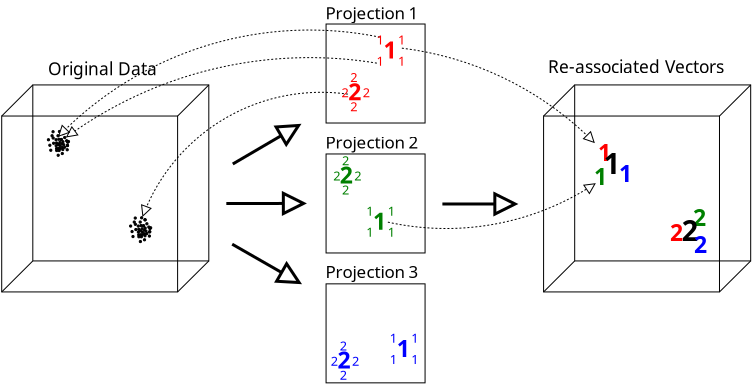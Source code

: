 <?xml version="1.0" encoding="UTF-8"?>
<dia:diagram xmlns:dia="http://www.lysator.liu.se/~alla/dia/">
  <dia:layer name="Background" visible="true" active="true">
    <dia:object type="Standard - Line" version="0" id="O0">
      <dia:attribute name="obj_pos">
        <dia:point val="31.526,12.742"/>
      </dia:attribute>
      <dia:attribute name="obj_bb">
        <dia:rectangle val="31.451,12.116;35.494,13.368"/>
      </dia:attribute>
      <dia:attribute name="conn_endpoints">
        <dia:point val="31.526,12.742"/>
        <dia:point val="35.326,12.742"/>
      </dia:attribute>
      <dia:attribute name="numcp">
        <dia:int val="1"/>
      </dia:attribute>
      <dia:attribute name="line_width">
        <dia:real val="0.15"/>
      </dia:attribute>
      <dia:attribute name="end_arrow">
        <dia:enum val="2"/>
      </dia:attribute>
      <dia:attribute name="end_arrow_length">
        <dia:real val="1.01"/>
      </dia:attribute>
      <dia:attribute name="end_arrow_width">
        <dia:real val="1.01"/>
      </dia:attribute>
    </dia:object>
    <dia:object type="Standard - Line" version="0" id="O1">
      <dia:attribute name="obj_pos">
        <dia:point val="38.141,6.789"/>
      </dia:attribute>
      <dia:attribute name="obj_bb">
        <dia:rectangle val="36.551,6.753;38.176,8.379"/>
      </dia:attribute>
      <dia:attribute name="conn_endpoints">
        <dia:point val="38.141,6.789"/>
        <dia:point val="36.586,8.344"/>
      </dia:attribute>
      <dia:attribute name="numcp">
        <dia:int val="1"/>
      </dia:attribute>
      <dia:attribute name="line_width">
        <dia:real val="0.05"/>
      </dia:attribute>
      <dia:connections>
        <dia:connection handle="0" to="O138" connection="0"/>
        <dia:connection handle="1" to="O137" connection="0"/>
      </dia:connections>
    </dia:object>
    <dia:object type="Standard - Line" version="0" id="O2">
      <dia:attribute name="obj_pos">
        <dia:point val="38.141,15.589"/>
      </dia:attribute>
      <dia:attribute name="obj_bb">
        <dia:rectangle val="36.551,15.553;38.176,17.174"/>
      </dia:attribute>
      <dia:attribute name="conn_endpoints">
        <dia:point val="38.141,15.589"/>
        <dia:point val="36.586,17.139"/>
      </dia:attribute>
      <dia:attribute name="numcp">
        <dia:int val="1"/>
      </dia:attribute>
      <dia:attribute name="line_width">
        <dia:real val="0.05"/>
      </dia:attribute>
      <dia:connections>
        <dia:connection handle="0" to="O138" connection="5"/>
        <dia:connection handle="1" to="O137" connection="5"/>
      </dia:connections>
    </dia:object>
    <dia:object type="Standard - Line" version="0" id="O3">
      <dia:attribute name="obj_pos">
        <dia:point val="46.941,6.789"/>
      </dia:attribute>
      <dia:attribute name="obj_bb">
        <dia:rectangle val="45.346,6.753;46.977,8.379"/>
      </dia:attribute>
      <dia:attribute name="conn_endpoints">
        <dia:point val="46.941,6.789"/>
        <dia:point val="45.381,8.344"/>
      </dia:attribute>
      <dia:attribute name="numcp">
        <dia:int val="1"/>
      </dia:attribute>
      <dia:attribute name="line_width">
        <dia:real val="0.05"/>
      </dia:attribute>
      <dia:connections>
        <dia:connection handle="0" to="O138" connection="2"/>
        <dia:connection handle="1" to="O137" connection="2"/>
      </dia:connections>
    </dia:object>
    <dia:group>
      <dia:object type="Standard - Box" version="0" id="O4">
        <dia:attribute name="obj_pos">
          <dia:point val="9.492,8.344"/>
        </dia:attribute>
        <dia:attribute name="obj_bb">
          <dia:rectangle val="9.467,8.319;18.312,17.164"/>
        </dia:attribute>
        <dia:attribute name="elem_corner">
          <dia:point val="9.492,8.344"/>
        </dia:attribute>
        <dia:attribute name="elem_width">
          <dia:real val="8.795"/>
        </dia:attribute>
        <dia:attribute name="elem_height">
          <dia:real val="8.795"/>
        </dia:attribute>
        <dia:attribute name="border_width">
          <dia:real val="0.05"/>
        </dia:attribute>
        <dia:attribute name="show_background">
          <dia:boolean val="false"/>
        </dia:attribute>
        <dia:attribute name="aspect">
          <dia:enum val="2"/>
        </dia:attribute>
      </dia:object>
      <dia:object type="Standard - Box" version="0" id="O5">
        <dia:attribute name="obj_pos">
          <dia:point val="11.047,6.789"/>
        </dia:attribute>
        <dia:attribute name="obj_bb">
          <dia:rectangle val="11.022,6.764;19.872,15.614"/>
        </dia:attribute>
        <dia:attribute name="elem_corner">
          <dia:point val="11.047,6.789"/>
        </dia:attribute>
        <dia:attribute name="elem_width">
          <dia:real val="8.8"/>
        </dia:attribute>
        <dia:attribute name="elem_height">
          <dia:real val="8.8"/>
        </dia:attribute>
        <dia:attribute name="border_width">
          <dia:real val="0.05"/>
        </dia:attribute>
        <dia:attribute name="inner_color">
          <dia:color val="#7f7f7f"/>
        </dia:attribute>
        <dia:attribute name="show_background">
          <dia:boolean val="false"/>
        </dia:attribute>
        <dia:attribute name="aspect">
          <dia:enum val="2"/>
        </dia:attribute>
      </dia:object>
      <dia:object type="Standard - Line" version="0" id="O6">
        <dia:attribute name="obj_pos">
          <dia:point val="11.047,6.789"/>
        </dia:attribute>
        <dia:attribute name="obj_bb">
          <dia:rectangle val="9.457,6.753;11.082,8.379"/>
        </dia:attribute>
        <dia:attribute name="conn_endpoints">
          <dia:point val="11.047,6.789"/>
          <dia:point val="9.492,8.344"/>
        </dia:attribute>
        <dia:attribute name="numcp">
          <dia:int val="1"/>
        </dia:attribute>
        <dia:attribute name="line_width">
          <dia:real val="0.05"/>
        </dia:attribute>
        <dia:connections>
          <dia:connection handle="0" to="O5" connection="0"/>
          <dia:connection handle="1" to="O4" connection="0"/>
        </dia:connections>
      </dia:object>
      <dia:object type="Standard - Line" version="0" id="O7">
        <dia:attribute name="obj_pos">
          <dia:point val="11.047,15.589"/>
        </dia:attribute>
        <dia:attribute name="obj_bb">
          <dia:rectangle val="9.457,15.553;11.082,17.174"/>
        </dia:attribute>
        <dia:attribute name="conn_endpoints">
          <dia:point val="11.047,15.589"/>
          <dia:point val="9.492,17.139"/>
        </dia:attribute>
        <dia:attribute name="numcp">
          <dia:int val="1"/>
        </dia:attribute>
        <dia:attribute name="line_width">
          <dia:real val="0.05"/>
        </dia:attribute>
        <dia:connections>
          <dia:connection handle="0" to="O5" connection="5"/>
          <dia:connection handle="1" to="O4" connection="5"/>
        </dia:connections>
      </dia:object>
      <dia:object type="Standard - Line" version="0" id="O8">
        <dia:attribute name="obj_pos">
          <dia:point val="19.847,6.789"/>
        </dia:attribute>
        <dia:attribute name="obj_bb">
          <dia:rectangle val="18.252,6.753;19.882,8.379"/>
        </dia:attribute>
        <dia:attribute name="conn_endpoints">
          <dia:point val="19.847,6.789"/>
          <dia:point val="18.287,8.344"/>
        </dia:attribute>
        <dia:attribute name="numcp">
          <dia:int val="1"/>
        </dia:attribute>
        <dia:attribute name="line_width">
          <dia:real val="0.05"/>
        </dia:attribute>
        <dia:connections>
          <dia:connection handle="0" to="O5" connection="2"/>
          <dia:connection handle="1" to="O4" connection="2"/>
        </dia:connections>
      </dia:object>
      <dia:object type="Standard - Line" version="0" id="O9">
        <dia:attribute name="obj_pos">
          <dia:point val="19.847,15.589"/>
        </dia:attribute>
        <dia:attribute name="obj_bb">
          <dia:rectangle val="18.252,15.553;19.882,17.174"/>
        </dia:attribute>
        <dia:attribute name="conn_endpoints">
          <dia:point val="19.847,15.589"/>
          <dia:point val="18.287,17.139"/>
        </dia:attribute>
        <dia:attribute name="numcp">
          <dia:int val="1"/>
        </dia:attribute>
        <dia:attribute name="line_width">
          <dia:real val="0.05"/>
        </dia:attribute>
        <dia:connections>
          <dia:connection handle="0" to="O5" connection="7"/>
          <dia:connection handle="1" to="O4" connection="7"/>
        </dia:connections>
      </dia:object>
      <dia:object type="Standard - Ellipse" version="0" id="O10">
        <dia:attribute name="obj_pos">
          <dia:point val="12.299,9.723"/>
        </dia:attribute>
        <dia:attribute name="obj_bb">
          <dia:rectangle val="12.274,9.698;12.437,9.86"/>
        </dia:attribute>
        <dia:attribute name="elem_corner">
          <dia:point val="12.299,9.723"/>
        </dia:attribute>
        <dia:attribute name="elem_width">
          <dia:real val="0.112"/>
        </dia:attribute>
        <dia:attribute name="elem_height">
          <dia:real val="0.112"/>
        </dia:attribute>
        <dia:attribute name="border_width">
          <dia:real val="0.05"/>
        </dia:attribute>
        <dia:attribute name="inner_color">
          <dia:color val="#000000"/>
        </dia:attribute>
        <dia:attribute name="aspect">
          <dia:enum val="2"/>
        </dia:attribute>
      </dia:object>
      <dia:object type="Standard - Ellipse" version="0" id="O11">
        <dia:attribute name="obj_pos">
          <dia:point val="16.291,13.951"/>
        </dia:attribute>
        <dia:attribute name="obj_bb">
          <dia:rectangle val="16.265,13.926;16.428,14.089"/>
        </dia:attribute>
        <dia:attribute name="elem_corner">
          <dia:point val="16.291,13.951"/>
        </dia:attribute>
        <dia:attribute name="elem_width">
          <dia:real val="0.112"/>
        </dia:attribute>
        <dia:attribute name="elem_height">
          <dia:real val="0.112"/>
        </dia:attribute>
        <dia:attribute name="border_width">
          <dia:real val="0.05"/>
        </dia:attribute>
        <dia:attribute name="inner_color">
          <dia:color val="#000000"/>
        </dia:attribute>
        <dia:attribute name="aspect">
          <dia:enum val="2"/>
        </dia:attribute>
      </dia:object>
      <dia:object type="Standard - Ellipse" version="0" id="O12">
        <dia:attribute name="obj_pos">
          <dia:point val="16.846,13.914"/>
        </dia:attribute>
        <dia:attribute name="obj_bb">
          <dia:rectangle val="16.82,13.889;16.983,14.051"/>
        </dia:attribute>
        <dia:attribute name="elem_corner">
          <dia:point val="16.846,13.914"/>
        </dia:attribute>
        <dia:attribute name="elem_width">
          <dia:real val="0.113"/>
        </dia:attribute>
        <dia:attribute name="elem_height">
          <dia:real val="0.113"/>
        </dia:attribute>
        <dia:attribute name="border_width">
          <dia:real val="0.05"/>
        </dia:attribute>
        <dia:attribute name="inner_color">
          <dia:color val="#000000"/>
        </dia:attribute>
        <dia:attribute name="aspect">
          <dia:enum val="2"/>
        </dia:attribute>
      </dia:object>
      <dia:object type="Standard - Ellipse" version="0" id="O13">
        <dia:attribute name="obj_pos">
          <dia:point val="16.82,14.289"/>
        </dia:attribute>
        <dia:attribute name="obj_bb">
          <dia:rectangle val="16.796,14.264;16.958,14.426"/>
        </dia:attribute>
        <dia:attribute name="elem_corner">
          <dia:point val="16.82,14.289"/>
        </dia:attribute>
        <dia:attribute name="elem_width">
          <dia:real val="0.113"/>
        </dia:attribute>
        <dia:attribute name="elem_height">
          <dia:real val="0.113"/>
        </dia:attribute>
        <dia:attribute name="border_width">
          <dia:real val="0.05"/>
        </dia:attribute>
        <dia:attribute name="inner_color">
          <dia:color val="#000000"/>
        </dia:attribute>
        <dia:attribute name="aspect">
          <dia:enum val="2"/>
        </dia:attribute>
      </dia:object>
      <dia:object type="Standard - Ellipse" version="0" id="O14">
        <dia:attribute name="obj_pos">
          <dia:point val="16.526,13.776"/>
        </dia:attribute>
        <dia:attribute name="obj_bb">
          <dia:rectangle val="16.5,13.751;16.663,13.914"/>
        </dia:attribute>
        <dia:attribute name="elem_corner">
          <dia:point val="16.526,13.776"/>
        </dia:attribute>
        <dia:attribute name="elem_width">
          <dia:real val="0.112"/>
        </dia:attribute>
        <dia:attribute name="elem_height">
          <dia:real val="0.112"/>
        </dia:attribute>
        <dia:attribute name="border_width">
          <dia:real val="0.05"/>
        </dia:attribute>
        <dia:attribute name="inner_color">
          <dia:color val="#000000"/>
        </dia:attribute>
        <dia:attribute name="aspect">
          <dia:enum val="2"/>
        </dia:attribute>
      </dia:object>
      <dia:object type="Standard - Ellipse" version="0" id="O15">
        <dia:attribute name="obj_pos">
          <dia:point val="16.296,14.326"/>
        </dia:attribute>
        <dia:attribute name="obj_bb">
          <dia:rectangle val="16.27,14.301;16.433,14.464"/>
        </dia:attribute>
        <dia:attribute name="elem_corner">
          <dia:point val="16.296,14.326"/>
        </dia:attribute>
        <dia:attribute name="elem_width">
          <dia:real val="0.112"/>
        </dia:attribute>
        <dia:attribute name="elem_height">
          <dia:real val="0.112"/>
        </dia:attribute>
        <dia:attribute name="border_width">
          <dia:real val="0.05"/>
        </dia:attribute>
        <dia:attribute name="inner_color">
          <dia:color val="#000000"/>
        </dia:attribute>
        <dia:attribute name="aspect">
          <dia:enum val="2"/>
        </dia:attribute>
      </dia:object>
      <dia:object type="Standard - Ellipse" version="0" id="O16">
        <dia:attribute name="obj_pos">
          <dia:point val="16.526,13.776"/>
        </dia:attribute>
        <dia:attribute name="obj_bb">
          <dia:rectangle val="16.5,13.751;16.663,13.914"/>
        </dia:attribute>
        <dia:attribute name="elem_corner">
          <dia:point val="16.526,13.776"/>
        </dia:attribute>
        <dia:attribute name="elem_width">
          <dia:real val="0.112"/>
        </dia:attribute>
        <dia:attribute name="elem_height">
          <dia:real val="0.112"/>
        </dia:attribute>
        <dia:attribute name="border_width">
          <dia:real val="0.05"/>
        </dia:attribute>
        <dia:attribute name="inner_color">
          <dia:color val="#000000"/>
        </dia:attribute>
        <dia:attribute name="aspect">
          <dia:enum val="2"/>
        </dia:attribute>
      </dia:object>
      <dia:object type="Standard - Ellipse" version="0" id="O17">
        <dia:attribute name="obj_pos">
          <dia:point val="16.601,14.276"/>
        </dia:attribute>
        <dia:attribute name="obj_bb">
          <dia:rectangle val="16.576,14.251;16.738,14.414"/>
        </dia:attribute>
        <dia:attribute name="elem_corner">
          <dia:point val="16.601,14.276"/>
        </dia:attribute>
        <dia:attribute name="elem_width">
          <dia:real val="0.112"/>
        </dia:attribute>
        <dia:attribute name="elem_height">
          <dia:real val="0.112"/>
        </dia:attribute>
        <dia:attribute name="border_width">
          <dia:real val="0.05"/>
        </dia:attribute>
        <dia:attribute name="inner_color">
          <dia:color val="#000000"/>
        </dia:attribute>
        <dia:attribute name="aspect">
          <dia:enum val="2"/>
        </dia:attribute>
      </dia:object>
      <dia:object type="Standard - Ellipse" version="0" id="O18">
        <dia:attribute name="obj_pos">
          <dia:point val="16.693,14.164"/>
        </dia:attribute>
        <dia:attribute name="obj_bb">
          <dia:rectangle val="16.668,14.139;16.831,14.301"/>
        </dia:attribute>
        <dia:attribute name="elem_corner">
          <dia:point val="16.693,14.164"/>
        </dia:attribute>
        <dia:attribute name="elem_width">
          <dia:real val="0.112"/>
        </dia:attribute>
        <dia:attribute name="elem_height">
          <dia:real val="0.112"/>
        </dia:attribute>
        <dia:attribute name="border_width">
          <dia:real val="0.05"/>
        </dia:attribute>
        <dia:attribute name="inner_color">
          <dia:color val="#000000"/>
        </dia:attribute>
        <dia:attribute name="aspect">
          <dia:enum val="2"/>
        </dia:attribute>
      </dia:object>
      <dia:object type="Standard - Ellipse" version="0" id="O19">
        <dia:attribute name="obj_pos">
          <dia:point val="16.36,13.589"/>
        </dia:attribute>
        <dia:attribute name="obj_bb">
          <dia:rectangle val="16.335,13.564;16.498,13.726"/>
        </dia:attribute>
        <dia:attribute name="elem_corner">
          <dia:point val="16.36,13.589"/>
        </dia:attribute>
        <dia:attribute name="elem_width">
          <dia:real val="0.113"/>
        </dia:attribute>
        <dia:attribute name="elem_height">
          <dia:real val="0.113"/>
        </dia:attribute>
        <dia:attribute name="border_width">
          <dia:real val="0.05"/>
        </dia:attribute>
        <dia:attribute name="inner_color">
          <dia:color val="#000000"/>
        </dia:attribute>
        <dia:attribute name="aspect">
          <dia:enum val="2"/>
        </dia:attribute>
      </dia:object>
      <dia:object type="Standard - Ellipse" version="0" id="O20">
        <dia:attribute name="obj_pos">
          <dia:point val="16.603,13.476"/>
        </dia:attribute>
        <dia:attribute name="obj_bb">
          <dia:rectangle val="16.578,13.451;16.741,13.614"/>
        </dia:attribute>
        <dia:attribute name="elem_corner">
          <dia:point val="16.603,13.476"/>
        </dia:attribute>
        <dia:attribute name="elem_width">
          <dia:real val="0.112"/>
        </dia:attribute>
        <dia:attribute name="elem_height">
          <dia:real val="0.112"/>
        </dia:attribute>
        <dia:attribute name="border_width">
          <dia:real val="0.05"/>
        </dia:attribute>
        <dia:attribute name="inner_color">
          <dia:color val="#000000"/>
        </dia:attribute>
        <dia:attribute name="aspect">
          <dia:enum val="2"/>
        </dia:attribute>
      </dia:object>
      <dia:object type="Standard - Ellipse" version="0" id="O21">
        <dia:attribute name="obj_pos">
          <dia:point val="16.373,14.026"/>
        </dia:attribute>
        <dia:attribute name="obj_bb">
          <dia:rectangle val="16.348,14.001;16.511,14.164"/>
        </dia:attribute>
        <dia:attribute name="elem_corner">
          <dia:point val="16.373,14.026"/>
        </dia:attribute>
        <dia:attribute name="elem_width">
          <dia:real val="0.112"/>
        </dia:attribute>
        <dia:attribute name="elem_height">
          <dia:real val="0.112"/>
        </dia:attribute>
        <dia:attribute name="border_width">
          <dia:real val="0.05"/>
        </dia:attribute>
        <dia:attribute name="inner_color">
          <dia:color val="#000000"/>
        </dia:attribute>
        <dia:attribute name="aspect">
          <dia:enum val="2"/>
        </dia:attribute>
      </dia:object>
      <dia:object type="Standard - Ellipse" version="0" id="O22">
        <dia:attribute name="obj_pos">
          <dia:point val="16.603,13.476"/>
        </dia:attribute>
        <dia:attribute name="obj_bb">
          <dia:rectangle val="16.578,13.451;16.741,13.614"/>
        </dia:attribute>
        <dia:attribute name="elem_corner">
          <dia:point val="16.603,13.476"/>
        </dia:attribute>
        <dia:attribute name="elem_width">
          <dia:real val="0.112"/>
        </dia:attribute>
        <dia:attribute name="elem_height">
          <dia:real val="0.112"/>
        </dia:attribute>
        <dia:attribute name="border_width">
          <dia:real val="0.05"/>
        </dia:attribute>
        <dia:attribute name="inner_color">
          <dia:color val="#000000"/>
        </dia:attribute>
        <dia:attribute name="aspect">
          <dia:enum val="2"/>
        </dia:attribute>
      </dia:object>
      <dia:object type="Standard - Ellipse" version="0" id="O23">
        <dia:attribute name="obj_pos">
          <dia:point val="16.403,13.764"/>
        </dia:attribute>
        <dia:attribute name="obj_bb">
          <dia:rectangle val="16.378,13.739;16.541,13.901"/>
        </dia:attribute>
        <dia:attribute name="elem_corner">
          <dia:point val="16.403,13.764"/>
        </dia:attribute>
        <dia:attribute name="elem_width">
          <dia:real val="0.112"/>
        </dia:attribute>
        <dia:attribute name="elem_height">
          <dia:real val="0.112"/>
        </dia:attribute>
        <dia:attribute name="border_width">
          <dia:real val="0.05"/>
        </dia:attribute>
        <dia:attribute name="inner_color">
          <dia:color val="#000000"/>
        </dia:attribute>
        <dia:attribute name="aspect">
          <dia:enum val="2"/>
        </dia:attribute>
      </dia:object>
      <dia:object type="Standard - Ellipse" version="0" id="O24">
        <dia:attribute name="obj_pos">
          <dia:point val="16.386,14.226"/>
        </dia:attribute>
        <dia:attribute name="obj_bb">
          <dia:rectangle val="16.36,14.201;16.523,14.364"/>
        </dia:attribute>
        <dia:attribute name="elem_corner">
          <dia:point val="16.386,14.226"/>
        </dia:attribute>
        <dia:attribute name="elem_width">
          <dia:real val="0.112"/>
        </dia:attribute>
        <dia:attribute name="elem_height">
          <dia:real val="0.112"/>
        </dia:attribute>
        <dia:attribute name="border_width">
          <dia:real val="0.05"/>
        </dia:attribute>
        <dia:attribute name="inner_color">
          <dia:color val="#000000"/>
        </dia:attribute>
        <dia:attribute name="aspect">
          <dia:enum val="2"/>
        </dia:attribute>
      </dia:object>
      <dia:object type="Standard - Ellipse" version="0" id="O25">
        <dia:attribute name="obj_pos">
          <dia:point val="15.953,14.064"/>
        </dia:attribute>
        <dia:attribute name="obj_bb">
          <dia:rectangle val="15.928,14.039;16.09,14.201"/>
        </dia:attribute>
        <dia:attribute name="elem_corner">
          <dia:point val="15.953,14.064"/>
        </dia:attribute>
        <dia:attribute name="elem_width">
          <dia:real val="0.113"/>
        </dia:attribute>
        <dia:attribute name="elem_height">
          <dia:real val="0.113"/>
        </dia:attribute>
        <dia:attribute name="border_width">
          <dia:real val="0.05"/>
        </dia:attribute>
        <dia:attribute name="inner_color">
          <dia:color val="#000000"/>
        </dia:attribute>
        <dia:attribute name="aspect">
          <dia:enum val="2"/>
        </dia:attribute>
      </dia:object>
      <dia:object type="Standard - Ellipse" version="0" id="O26">
        <dia:attribute name="obj_pos">
          <dia:point val="16.695,13.676"/>
        </dia:attribute>
        <dia:attribute name="obj_bb">
          <dia:rectangle val="16.671,13.651;16.833,13.814"/>
        </dia:attribute>
        <dia:attribute name="elem_corner">
          <dia:point val="16.695,13.676"/>
        </dia:attribute>
        <dia:attribute name="elem_width">
          <dia:real val="0.112"/>
        </dia:attribute>
        <dia:attribute name="elem_height">
          <dia:real val="0.112"/>
        </dia:attribute>
        <dia:attribute name="border_width">
          <dia:real val="0.05"/>
        </dia:attribute>
        <dia:attribute name="inner_color">
          <dia:color val="#000000"/>
        </dia:attribute>
        <dia:attribute name="aspect">
          <dia:enum val="2"/>
        </dia:attribute>
      </dia:object>
      <dia:object type="Standard - Ellipse" version="0" id="O27">
        <dia:attribute name="obj_pos">
          <dia:point val="16.465,14.226"/>
        </dia:attribute>
        <dia:attribute name="obj_bb">
          <dia:rectangle val="16.441,14.201;16.603,14.364"/>
        </dia:attribute>
        <dia:attribute name="elem_corner">
          <dia:point val="16.465,14.226"/>
        </dia:attribute>
        <dia:attribute name="elem_width">
          <dia:real val="0.112"/>
        </dia:attribute>
        <dia:attribute name="elem_height">
          <dia:real val="0.112"/>
        </dia:attribute>
        <dia:attribute name="border_width">
          <dia:real val="0.05"/>
        </dia:attribute>
        <dia:attribute name="inner_color">
          <dia:color val="#000000"/>
        </dia:attribute>
        <dia:attribute name="aspect">
          <dia:enum val="2"/>
        </dia:attribute>
      </dia:object>
      <dia:object type="Standard - Ellipse" version="0" id="O28">
        <dia:attribute name="obj_pos">
          <dia:point val="16.608,13.889"/>
        </dia:attribute>
        <dia:attribute name="obj_bb">
          <dia:rectangle val="16.583,13.864;16.745,14.026"/>
        </dia:attribute>
        <dia:attribute name="elem_corner">
          <dia:point val="16.608,13.889"/>
        </dia:attribute>
        <dia:attribute name="elem_width">
          <dia:real val="0.112"/>
        </dia:attribute>
        <dia:attribute name="elem_height">
          <dia:real val="0.112"/>
        </dia:attribute>
        <dia:attribute name="border_width">
          <dia:real val="0.05"/>
        </dia:attribute>
        <dia:attribute name="inner_color">
          <dia:color val="#000000"/>
        </dia:attribute>
        <dia:attribute name="aspect">
          <dia:enum val="2"/>
        </dia:attribute>
      </dia:object>
      <dia:object type="Standard - Ellipse" version="0" id="O29">
        <dia:attribute name="obj_pos">
          <dia:point val="16.57,14.176"/>
        </dia:attribute>
        <dia:attribute name="obj_bb">
          <dia:rectangle val="16.546,14.151;16.708,14.314"/>
        </dia:attribute>
        <dia:attribute name="elem_corner">
          <dia:point val="16.57,14.176"/>
        </dia:attribute>
        <dia:attribute name="elem_width">
          <dia:real val="0.112"/>
        </dia:attribute>
        <dia:attribute name="elem_height">
          <dia:real val="0.112"/>
        </dia:attribute>
        <dia:attribute name="border_width">
          <dia:real val="0.05"/>
        </dia:attribute>
        <dia:attribute name="inner_color">
          <dia:color val="#000000"/>
        </dia:attribute>
        <dia:attribute name="aspect">
          <dia:enum val="2"/>
        </dia:attribute>
      </dia:object>
      <dia:object type="Standard - Ellipse" version="0" id="O30">
        <dia:attribute name="obj_pos">
          <dia:point val="16.453,13.926"/>
        </dia:attribute>
        <dia:attribute name="obj_bb">
          <dia:rectangle val="16.428,13.901;16.59,14.064"/>
        </dia:attribute>
        <dia:attribute name="elem_corner">
          <dia:point val="16.453,13.926"/>
        </dia:attribute>
        <dia:attribute name="elem_width">
          <dia:real val="0.112"/>
        </dia:attribute>
        <dia:attribute name="elem_height">
          <dia:real val="0.112"/>
        </dia:attribute>
        <dia:attribute name="border_width">
          <dia:real val="0.05"/>
        </dia:attribute>
        <dia:attribute name="inner_color">
          <dia:color val="#000000"/>
        </dia:attribute>
        <dia:attribute name="aspect">
          <dia:enum val="2"/>
        </dia:attribute>
      </dia:object>
      <dia:object type="Standard - Ellipse" version="0" id="O31">
        <dia:attribute name="obj_pos">
          <dia:point val="16.433,13.376"/>
        </dia:attribute>
        <dia:attribute name="obj_bb">
          <dia:rectangle val="16.408,13.351;16.57,13.514"/>
        </dia:attribute>
        <dia:attribute name="elem_corner">
          <dia:point val="16.433,13.376"/>
        </dia:attribute>
        <dia:attribute name="elem_width">
          <dia:real val="0.113"/>
        </dia:attribute>
        <dia:attribute name="elem_height">
          <dia:real val="0.113"/>
        </dia:attribute>
        <dia:attribute name="border_width">
          <dia:real val="0.05"/>
        </dia:attribute>
        <dia:attribute name="inner_color">
          <dia:color val="#000000"/>
        </dia:attribute>
        <dia:attribute name="aspect">
          <dia:enum val="2"/>
        </dia:attribute>
      </dia:object>
      <dia:object type="Standard - Ellipse" version="0" id="O32">
        <dia:attribute name="obj_pos">
          <dia:point val="16.883,13.876"/>
        </dia:attribute>
        <dia:attribute name="obj_bb">
          <dia:rectangle val="16.858,13.851;17.02,14.014"/>
        </dia:attribute>
        <dia:attribute name="elem_corner">
          <dia:point val="16.883,13.876"/>
        </dia:attribute>
        <dia:attribute name="elem_width">
          <dia:real val="0.113"/>
        </dia:attribute>
        <dia:attribute name="elem_height">
          <dia:real val="0.113"/>
        </dia:attribute>
        <dia:attribute name="border_width">
          <dia:real val="0.05"/>
        </dia:attribute>
        <dia:attribute name="inner_color">
          <dia:color val="#000000"/>
        </dia:attribute>
        <dia:attribute name="aspect">
          <dia:enum val="2"/>
        </dia:attribute>
      </dia:object>
      <dia:object type="Standard - Ellipse" version="0" id="O33">
        <dia:attribute name="obj_pos">
          <dia:point val="16.113,13.389"/>
        </dia:attribute>
        <dia:attribute name="obj_bb">
          <dia:rectangle val="16.088,13.364;16.25,13.526"/>
        </dia:attribute>
        <dia:attribute name="elem_corner">
          <dia:point val="16.113,13.389"/>
        </dia:attribute>
        <dia:attribute name="elem_width">
          <dia:real val="0.112"/>
        </dia:attribute>
        <dia:attribute name="elem_height">
          <dia:real val="0.112"/>
        </dia:attribute>
        <dia:attribute name="border_width">
          <dia:real val="0.05"/>
        </dia:attribute>
        <dia:attribute name="inner_color">
          <dia:color val="#000000"/>
        </dia:attribute>
        <dia:attribute name="aspect">
          <dia:enum val="2"/>
        </dia:attribute>
      </dia:object>
      <dia:object type="Standard - Ellipse" version="0" id="O34">
        <dia:attribute name="obj_pos">
          <dia:point val="15.883,13.789"/>
        </dia:attribute>
        <dia:attribute name="obj_bb">
          <dia:rectangle val="15.858,13.764;16.02,13.926"/>
        </dia:attribute>
        <dia:attribute name="elem_corner">
          <dia:point val="15.883,13.789"/>
        </dia:attribute>
        <dia:attribute name="elem_width">
          <dia:real val="0.112"/>
        </dia:attribute>
        <dia:attribute name="elem_height">
          <dia:real val="0.112"/>
        </dia:attribute>
        <dia:attribute name="border_width">
          <dia:real val="0.05"/>
        </dia:attribute>
        <dia:attribute name="inner_color">
          <dia:color val="#000000"/>
        </dia:attribute>
        <dia:attribute name="aspect">
          <dia:enum val="2"/>
        </dia:attribute>
      </dia:object>
      <dia:object type="Standard - Ellipse" version="0" id="O35">
        <dia:attribute name="obj_pos">
          <dia:point val="16.263,13.789"/>
        </dia:attribute>
        <dia:attribute name="obj_bb">
          <dia:rectangle val="16.238,13.764;16.401,13.926"/>
        </dia:attribute>
        <dia:attribute name="elem_corner">
          <dia:point val="16.263,13.789"/>
        </dia:attribute>
        <dia:attribute name="elem_width">
          <dia:real val="0.112"/>
        </dia:attribute>
        <dia:attribute name="elem_height">
          <dia:real val="0.112"/>
        </dia:attribute>
        <dia:attribute name="border_width">
          <dia:real val="0.05"/>
        </dia:attribute>
        <dia:attribute name="inner_color">
          <dia:color val="#000000"/>
        </dia:attribute>
        <dia:attribute name="aspect">
          <dia:enum val="2"/>
        </dia:attribute>
      </dia:object>
      <dia:object type="Standard - Ellipse" version="0" id="O36">
        <dia:attribute name="obj_pos">
          <dia:point val="16.563,13.989"/>
        </dia:attribute>
        <dia:attribute name="obj_bb">
          <dia:rectangle val="16.538,13.964;16.701,14.126"/>
        </dia:attribute>
        <dia:attribute name="elem_corner">
          <dia:point val="16.563,13.989"/>
        </dia:attribute>
        <dia:attribute name="elem_width">
          <dia:real val="0.112"/>
        </dia:attribute>
        <dia:attribute name="elem_height">
          <dia:real val="0.112"/>
        </dia:attribute>
        <dia:attribute name="border_width">
          <dia:real val="0.05"/>
        </dia:attribute>
        <dia:attribute name="inner_color">
          <dia:color val="#000000"/>
        </dia:attribute>
        <dia:attribute name="aspect">
          <dia:enum val="2"/>
        </dia:attribute>
      </dia:object>
      <dia:object type="Standard - Ellipse" version="0" id="O37">
        <dia:attribute name="obj_pos">
          <dia:point val="16.793,13.839"/>
        </dia:attribute>
        <dia:attribute name="obj_bb">
          <dia:rectangle val="16.768,13.814;16.93,13.976"/>
        </dia:attribute>
        <dia:attribute name="elem_corner">
          <dia:point val="16.793,13.839"/>
        </dia:attribute>
        <dia:attribute name="elem_width">
          <dia:real val="0.113"/>
        </dia:attribute>
        <dia:attribute name="elem_height">
          <dia:real val="0.113"/>
        </dia:attribute>
        <dia:attribute name="border_width">
          <dia:real val="0.05"/>
        </dia:attribute>
        <dia:attribute name="inner_color">
          <dia:color val="#000000"/>
        </dia:attribute>
        <dia:attribute name="aspect">
          <dia:enum val="2"/>
        </dia:attribute>
      </dia:object>
      <dia:object type="Standard - Ellipse" version="0" id="O38">
        <dia:attribute name="obj_pos">
          <dia:point val="16.37,14.564"/>
        </dia:attribute>
        <dia:attribute name="obj_bb">
          <dia:rectangle val="16.346,14.539;16.508,14.701"/>
        </dia:attribute>
        <dia:attribute name="elem_corner">
          <dia:point val="16.37,14.564"/>
        </dia:attribute>
        <dia:attribute name="elem_width">
          <dia:real val="0.112"/>
        </dia:attribute>
        <dia:attribute name="elem_height">
          <dia:real val="0.112"/>
        </dia:attribute>
        <dia:attribute name="border_width">
          <dia:real val="0.05"/>
        </dia:attribute>
        <dia:attribute name="inner_color">
          <dia:color val="#000000"/>
        </dia:attribute>
        <dia:attribute name="aspect">
          <dia:enum val="2"/>
        </dia:attribute>
      </dia:object>
      <dia:object type="Standard - Ellipse" version="0" id="O39">
        <dia:attribute name="obj_pos">
          <dia:point val="16.288,14.226"/>
        </dia:attribute>
        <dia:attribute name="obj_bb">
          <dia:rectangle val="16.263,14.201;16.425,14.364"/>
        </dia:attribute>
        <dia:attribute name="elem_corner">
          <dia:point val="16.288,14.226"/>
        </dia:attribute>
        <dia:attribute name="elem_width">
          <dia:real val="0.113"/>
        </dia:attribute>
        <dia:attribute name="elem_height">
          <dia:real val="0.113"/>
        </dia:attribute>
        <dia:attribute name="border_width">
          <dia:real val="0.05"/>
        </dia:attribute>
        <dia:attribute name="inner_color">
          <dia:color val="#000000"/>
        </dia:attribute>
        <dia:attribute name="aspect">
          <dia:enum val="2"/>
        </dia:attribute>
      </dia:object>
      <dia:object type="Standard - Ellipse" version="0" id="O40">
        <dia:attribute name="obj_pos">
          <dia:point val="16.063,13.589"/>
        </dia:attribute>
        <dia:attribute name="obj_bb">
          <dia:rectangle val="16.038,13.564;16.201,13.726"/>
        </dia:attribute>
        <dia:attribute name="elem_corner">
          <dia:point val="16.063,13.589"/>
        </dia:attribute>
        <dia:attribute name="elem_width">
          <dia:real val="0.113"/>
        </dia:attribute>
        <dia:attribute name="elem_height">
          <dia:real val="0.113"/>
        </dia:attribute>
        <dia:attribute name="border_width">
          <dia:real val="0.05"/>
        </dia:attribute>
        <dia:attribute name="inner_color">
          <dia:color val="#000000"/>
        </dia:attribute>
        <dia:attribute name="aspect">
          <dia:enum val="2"/>
        </dia:attribute>
      </dia:object>
      <dia:object type="Standard - Ellipse" version="0" id="O41">
        <dia:attribute name="obj_pos">
          <dia:point val="16.268,14.089"/>
        </dia:attribute>
        <dia:attribute name="obj_bb">
          <dia:rectangle val="16.243,14.064;16.405,14.226"/>
        </dia:attribute>
        <dia:attribute name="elem_corner">
          <dia:point val="16.268,14.089"/>
        </dia:attribute>
        <dia:attribute name="elem_width">
          <dia:real val="0.112"/>
        </dia:attribute>
        <dia:attribute name="elem_height">
          <dia:real val="0.112"/>
        </dia:attribute>
        <dia:attribute name="border_width">
          <dia:real val="0.05"/>
        </dia:attribute>
        <dia:attribute name="inner_color">
          <dia:color val="#000000"/>
        </dia:attribute>
        <dia:attribute name="aspect">
          <dia:enum val="2"/>
        </dia:attribute>
      </dia:object>
      <dia:object type="Standard - Ellipse" version="0" id="O42">
        <dia:attribute name="obj_pos">
          <dia:point val="16.0,14.314"/>
        </dia:attribute>
        <dia:attribute name="obj_bb">
          <dia:rectangle val="15.976,14.289;16.138,14.451"/>
        </dia:attribute>
        <dia:attribute name="elem_corner">
          <dia:point val="16.0,14.314"/>
        </dia:attribute>
        <dia:attribute name="elem_width">
          <dia:real val="0.112"/>
        </dia:attribute>
        <dia:attribute name="elem_height">
          <dia:real val="0.112"/>
        </dia:attribute>
        <dia:attribute name="border_width">
          <dia:real val="0.05"/>
        </dia:attribute>
        <dia:attribute name="inner_color">
          <dia:color val="#000000"/>
        </dia:attribute>
        <dia:attribute name="aspect">
          <dia:enum val="2"/>
        </dia:attribute>
      </dia:object>
      <dia:object type="Standard - Ellipse" version="0" id="O43">
        <dia:attribute name="obj_pos">
          <dia:point val="16.468,14.089"/>
        </dia:attribute>
        <dia:attribute name="obj_bb">
          <dia:rectangle val="16.443,14.064;16.605,14.226"/>
        </dia:attribute>
        <dia:attribute name="elem_corner">
          <dia:point val="16.468,14.089"/>
        </dia:attribute>
        <dia:attribute name="elem_width">
          <dia:real val="0.112"/>
        </dia:attribute>
        <dia:attribute name="elem_height">
          <dia:real val="0.112"/>
        </dia:attribute>
        <dia:attribute name="border_width">
          <dia:real val="0.05"/>
        </dia:attribute>
        <dia:attribute name="inner_color">
          <dia:color val="#000000"/>
        </dia:attribute>
        <dia:attribute name="aspect">
          <dia:enum val="2"/>
        </dia:attribute>
      </dia:object>
      <dia:object type="Standard - Ellipse" version="0" id="O44">
        <dia:attribute name="obj_pos">
          <dia:point val="16.418,14.326"/>
        </dia:attribute>
        <dia:attribute name="obj_bb">
          <dia:rectangle val="16.393,14.301;16.555,14.464"/>
        </dia:attribute>
        <dia:attribute name="elem_corner">
          <dia:point val="16.418,14.326"/>
        </dia:attribute>
        <dia:attribute name="elem_width">
          <dia:real val="0.112"/>
        </dia:attribute>
        <dia:attribute name="elem_height">
          <dia:real val="0.112"/>
        </dia:attribute>
        <dia:attribute name="border_width">
          <dia:real val="0.05"/>
        </dia:attribute>
        <dia:attribute name="inner_color">
          <dia:color val="#000000"/>
        </dia:attribute>
        <dia:attribute name="aspect">
          <dia:enum val="2"/>
        </dia:attribute>
      </dia:object>
      <dia:object type="Standard - Ellipse" version="0" id="O45">
        <dia:attribute name="obj_pos">
          <dia:point val="16.648,14.039"/>
        </dia:attribute>
        <dia:attribute name="obj_bb">
          <dia:rectangle val="16.623,14.014;16.785,14.176"/>
        </dia:attribute>
        <dia:attribute name="elem_corner">
          <dia:point val="16.648,14.039"/>
        </dia:attribute>
        <dia:attribute name="elem_width">
          <dia:real val="0.113"/>
        </dia:attribute>
        <dia:attribute name="elem_height">
          <dia:real val="0.113"/>
        </dia:attribute>
        <dia:attribute name="border_width">
          <dia:real val="0.05"/>
        </dia:attribute>
        <dia:attribute name="inner_color">
          <dia:color val="#000000"/>
        </dia:attribute>
        <dia:attribute name="aspect">
          <dia:enum val="2"/>
        </dia:attribute>
      </dia:object>
      <dia:object type="Standard - Ellipse" version="0" id="O46">
        <dia:attribute name="obj_pos">
          <dia:point val="16.576,14.476"/>
        </dia:attribute>
        <dia:attribute name="obj_bb">
          <dia:rectangle val="16.55,14.451;16.713,14.614"/>
        </dia:attribute>
        <dia:attribute name="elem_corner">
          <dia:point val="16.576,14.476"/>
        </dia:attribute>
        <dia:attribute name="elem_width">
          <dia:real val="0.112"/>
        </dia:attribute>
        <dia:attribute name="elem_height">
          <dia:real val="0.112"/>
        </dia:attribute>
        <dia:attribute name="border_width">
          <dia:real val="0.05"/>
        </dia:attribute>
        <dia:attribute name="inner_color">
          <dia:color val="#000000"/>
        </dia:attribute>
        <dia:attribute name="aspect">
          <dia:enum val="2"/>
        </dia:attribute>
      </dia:object>
      <dia:object type="Standard - Ellipse" version="0" id="O47">
        <dia:attribute name="obj_pos">
          <dia:point val="16.118,13.701"/>
        </dia:attribute>
        <dia:attribute name="obj_bb">
          <dia:rectangle val="16.093,13.676;16.256,13.839"/>
        </dia:attribute>
        <dia:attribute name="elem_corner">
          <dia:point val="16.118,13.701"/>
        </dia:attribute>
        <dia:attribute name="elem_width">
          <dia:real val="0.113"/>
        </dia:attribute>
        <dia:attribute name="elem_height">
          <dia:real val="0.113"/>
        </dia:attribute>
        <dia:attribute name="border_width">
          <dia:real val="0.05"/>
        </dia:attribute>
        <dia:attribute name="inner_color">
          <dia:color val="#000000"/>
        </dia:attribute>
        <dia:attribute name="aspect">
          <dia:enum val="2"/>
        </dia:attribute>
      </dia:object>
      <dia:object type="Standard - Ellipse" version="0" id="O48">
        <dia:attribute name="obj_pos">
          <dia:point val="16.835,14.076"/>
        </dia:attribute>
        <dia:attribute name="obj_bb">
          <dia:rectangle val="16.811,14.051;16.973,14.214"/>
        </dia:attribute>
        <dia:attribute name="elem_corner">
          <dia:point val="16.835,14.076"/>
        </dia:attribute>
        <dia:attribute name="elem_width">
          <dia:real val="0.112"/>
        </dia:attribute>
        <dia:attribute name="elem_height">
          <dia:real val="0.112"/>
        </dia:attribute>
        <dia:attribute name="border_width">
          <dia:real val="0.05"/>
        </dia:attribute>
        <dia:attribute name="inner_color">
          <dia:color val="#000000"/>
        </dia:attribute>
        <dia:attribute name="aspect">
          <dia:enum val="2"/>
        </dia:attribute>
      </dia:object>
      <dia:object type="Standard - Ellipse" version="0" id="O49">
        <dia:attribute name="obj_pos">
          <dia:point val="16.143,13.964"/>
        </dia:attribute>
        <dia:attribute name="obj_bb">
          <dia:rectangle val="16.118,13.939;16.28,14.101"/>
        </dia:attribute>
        <dia:attribute name="elem_corner">
          <dia:point val="16.143,13.964"/>
        </dia:attribute>
        <dia:attribute name="elem_width">
          <dia:real val="0.112"/>
        </dia:attribute>
        <dia:attribute name="elem_height">
          <dia:real val="0.112"/>
        </dia:attribute>
        <dia:attribute name="border_width">
          <dia:real val="0.05"/>
        </dia:attribute>
        <dia:attribute name="inner_color">
          <dia:color val="#000000"/>
        </dia:attribute>
        <dia:attribute name="aspect">
          <dia:enum val="2"/>
        </dia:attribute>
      </dia:object>
      <dia:object type="Standard - Ellipse" version="0" id="O50">
        <dia:attribute name="obj_pos">
          <dia:point val="16.835,14.076"/>
        </dia:attribute>
        <dia:attribute name="obj_bb">
          <dia:rectangle val="16.811,14.051;16.973,14.214"/>
        </dia:attribute>
        <dia:attribute name="elem_corner">
          <dia:point val="16.835,14.076"/>
        </dia:attribute>
        <dia:attribute name="elem_width">
          <dia:real val="0.112"/>
        </dia:attribute>
        <dia:attribute name="elem_height">
          <dia:real val="0.112"/>
        </dia:attribute>
        <dia:attribute name="border_width">
          <dia:real val="0.05"/>
        </dia:attribute>
        <dia:attribute name="inner_color">
          <dia:color val="#000000"/>
        </dia:attribute>
        <dia:attribute name="aspect">
          <dia:enum val="2"/>
        </dia:attribute>
      </dia:object>
      <dia:object type="Standard - Ellipse" version="0" id="O51">
        <dia:attribute name="obj_pos">
          <dia:point val="12.18,9.637"/>
        </dia:attribute>
        <dia:attribute name="obj_bb">
          <dia:rectangle val="12.155,9.612;12.318,9.774"/>
        </dia:attribute>
        <dia:attribute name="elem_corner">
          <dia:point val="12.18,9.637"/>
        </dia:attribute>
        <dia:attribute name="elem_width">
          <dia:real val="0.112"/>
        </dia:attribute>
        <dia:attribute name="elem_height">
          <dia:real val="0.112"/>
        </dia:attribute>
        <dia:attribute name="border_width">
          <dia:real val="0.05"/>
        </dia:attribute>
        <dia:attribute name="inner_color">
          <dia:color val="#000000"/>
        </dia:attribute>
        <dia:attribute name="aspect">
          <dia:enum val="2"/>
        </dia:attribute>
      </dia:object>
      <dia:object type="Standard - Ellipse" version="0" id="O52">
        <dia:attribute name="obj_pos">
          <dia:point val="12.735,9.599"/>
        </dia:attribute>
        <dia:attribute name="obj_bb">
          <dia:rectangle val="12.71,9.574;12.873,9.737"/>
        </dia:attribute>
        <dia:attribute name="elem_corner">
          <dia:point val="12.735,9.599"/>
        </dia:attribute>
        <dia:attribute name="elem_width">
          <dia:real val="0.113"/>
        </dia:attribute>
        <dia:attribute name="elem_height">
          <dia:real val="0.113"/>
        </dia:attribute>
        <dia:attribute name="border_width">
          <dia:real val="0.05"/>
        </dia:attribute>
        <dia:attribute name="inner_color">
          <dia:color val="#000000"/>
        </dia:attribute>
        <dia:attribute name="aspect">
          <dia:enum val="2"/>
        </dia:attribute>
      </dia:object>
      <dia:object type="Standard - Ellipse" version="0" id="O53">
        <dia:attribute name="obj_pos">
          <dia:point val="12.71,9.974"/>
        </dia:attribute>
        <dia:attribute name="obj_bb">
          <dia:rectangle val="12.685,9.949;12.848,10.112"/>
        </dia:attribute>
        <dia:attribute name="elem_corner">
          <dia:point val="12.71,9.974"/>
        </dia:attribute>
        <dia:attribute name="elem_width">
          <dia:real val="0.113"/>
        </dia:attribute>
        <dia:attribute name="elem_height">
          <dia:real val="0.113"/>
        </dia:attribute>
        <dia:attribute name="border_width">
          <dia:real val="0.05"/>
        </dia:attribute>
        <dia:attribute name="inner_color">
          <dia:color val="#000000"/>
        </dia:attribute>
        <dia:attribute name="aspect">
          <dia:enum val="2"/>
        </dia:attribute>
      </dia:object>
      <dia:object type="Standard - Ellipse" version="0" id="O54">
        <dia:attribute name="obj_pos">
          <dia:point val="12.415,9.462"/>
        </dia:attribute>
        <dia:attribute name="obj_bb">
          <dia:rectangle val="12.39,9.437;12.553,9.599"/>
        </dia:attribute>
        <dia:attribute name="elem_corner">
          <dia:point val="12.415,9.462"/>
        </dia:attribute>
        <dia:attribute name="elem_width">
          <dia:real val="0.112"/>
        </dia:attribute>
        <dia:attribute name="elem_height">
          <dia:real val="0.112"/>
        </dia:attribute>
        <dia:attribute name="border_width">
          <dia:real val="0.05"/>
        </dia:attribute>
        <dia:attribute name="inner_color">
          <dia:color val="#000000"/>
        </dia:attribute>
        <dia:attribute name="aspect">
          <dia:enum val="2"/>
        </dia:attribute>
      </dia:object>
      <dia:object type="Standard - Ellipse" version="0" id="O55">
        <dia:attribute name="obj_pos">
          <dia:point val="12.185,10.012"/>
        </dia:attribute>
        <dia:attribute name="obj_bb">
          <dia:rectangle val="12.16,9.987;12.323,10.149"/>
        </dia:attribute>
        <dia:attribute name="elem_corner">
          <dia:point val="12.185,10.012"/>
        </dia:attribute>
        <dia:attribute name="elem_width">
          <dia:real val="0.112"/>
        </dia:attribute>
        <dia:attribute name="elem_height">
          <dia:real val="0.112"/>
        </dia:attribute>
        <dia:attribute name="border_width">
          <dia:real val="0.05"/>
        </dia:attribute>
        <dia:attribute name="inner_color">
          <dia:color val="#000000"/>
        </dia:attribute>
        <dia:attribute name="aspect">
          <dia:enum val="2"/>
        </dia:attribute>
      </dia:object>
      <dia:object type="Standard - Ellipse" version="0" id="O56">
        <dia:attribute name="obj_pos">
          <dia:point val="12.415,9.462"/>
        </dia:attribute>
        <dia:attribute name="obj_bb">
          <dia:rectangle val="12.39,9.437;12.553,9.599"/>
        </dia:attribute>
        <dia:attribute name="elem_corner">
          <dia:point val="12.415,9.462"/>
        </dia:attribute>
        <dia:attribute name="elem_width">
          <dia:real val="0.112"/>
        </dia:attribute>
        <dia:attribute name="elem_height">
          <dia:real val="0.112"/>
        </dia:attribute>
        <dia:attribute name="border_width">
          <dia:real val="0.05"/>
        </dia:attribute>
        <dia:attribute name="inner_color">
          <dia:color val="#000000"/>
        </dia:attribute>
        <dia:attribute name="aspect">
          <dia:enum val="2"/>
        </dia:attribute>
      </dia:object>
      <dia:object type="Standard - Ellipse" version="0" id="O57">
        <dia:attribute name="obj_pos">
          <dia:point val="12.49,9.962"/>
        </dia:attribute>
        <dia:attribute name="obj_bb">
          <dia:rectangle val="12.465,9.937;12.628,10.099"/>
        </dia:attribute>
        <dia:attribute name="elem_corner">
          <dia:point val="12.49,9.962"/>
        </dia:attribute>
        <dia:attribute name="elem_width">
          <dia:real val="0.112"/>
        </dia:attribute>
        <dia:attribute name="elem_height">
          <dia:real val="0.112"/>
        </dia:attribute>
        <dia:attribute name="border_width">
          <dia:real val="0.05"/>
        </dia:attribute>
        <dia:attribute name="inner_color">
          <dia:color val="#000000"/>
        </dia:attribute>
        <dia:attribute name="aspect">
          <dia:enum val="2"/>
        </dia:attribute>
      </dia:object>
      <dia:object type="Standard - Ellipse" version="0" id="O58">
        <dia:attribute name="obj_pos">
          <dia:point val="12.583,9.849"/>
        </dia:attribute>
        <dia:attribute name="obj_bb">
          <dia:rectangle val="12.558,9.824;12.72,9.987"/>
        </dia:attribute>
        <dia:attribute name="elem_corner">
          <dia:point val="12.583,9.849"/>
        </dia:attribute>
        <dia:attribute name="elem_width">
          <dia:real val="0.112"/>
        </dia:attribute>
        <dia:attribute name="elem_height">
          <dia:real val="0.112"/>
        </dia:attribute>
        <dia:attribute name="border_width">
          <dia:real val="0.05"/>
        </dia:attribute>
        <dia:attribute name="inner_color">
          <dia:color val="#000000"/>
        </dia:attribute>
        <dia:attribute name="aspect">
          <dia:enum val="2"/>
        </dia:attribute>
      </dia:object>
      <dia:object type="Standard - Ellipse" version="0" id="O59">
        <dia:attribute name="obj_pos">
          <dia:point val="12.25,9.274"/>
        </dia:attribute>
        <dia:attribute name="obj_bb">
          <dia:rectangle val="12.225,9.249;12.388,9.412"/>
        </dia:attribute>
        <dia:attribute name="elem_corner">
          <dia:point val="12.25,9.274"/>
        </dia:attribute>
        <dia:attribute name="elem_width">
          <dia:real val="0.113"/>
        </dia:attribute>
        <dia:attribute name="elem_height">
          <dia:real val="0.113"/>
        </dia:attribute>
        <dia:attribute name="border_width">
          <dia:real val="0.05"/>
        </dia:attribute>
        <dia:attribute name="inner_color">
          <dia:color val="#000000"/>
        </dia:attribute>
        <dia:attribute name="aspect">
          <dia:enum val="2"/>
        </dia:attribute>
      </dia:object>
      <dia:object type="Standard - Ellipse" version="0" id="O60">
        <dia:attribute name="obj_pos">
          <dia:point val="12.493,9.162"/>
        </dia:attribute>
        <dia:attribute name="obj_bb">
          <dia:rectangle val="12.468,9.137;12.63,9.299"/>
        </dia:attribute>
        <dia:attribute name="elem_corner">
          <dia:point val="12.493,9.162"/>
        </dia:attribute>
        <dia:attribute name="elem_width">
          <dia:real val="0.112"/>
        </dia:attribute>
        <dia:attribute name="elem_height">
          <dia:real val="0.112"/>
        </dia:attribute>
        <dia:attribute name="border_width">
          <dia:real val="0.05"/>
        </dia:attribute>
        <dia:attribute name="inner_color">
          <dia:color val="#000000"/>
        </dia:attribute>
        <dia:attribute name="aspect">
          <dia:enum val="2"/>
        </dia:attribute>
      </dia:object>
      <dia:object type="Standard - Ellipse" version="0" id="O61">
        <dia:attribute name="obj_pos">
          <dia:point val="12.263,9.712"/>
        </dia:attribute>
        <dia:attribute name="obj_bb">
          <dia:rectangle val="12.238,9.687;12.4,9.849"/>
        </dia:attribute>
        <dia:attribute name="elem_corner">
          <dia:point val="12.263,9.712"/>
        </dia:attribute>
        <dia:attribute name="elem_width">
          <dia:real val="0.112"/>
        </dia:attribute>
        <dia:attribute name="elem_height">
          <dia:real val="0.112"/>
        </dia:attribute>
        <dia:attribute name="border_width">
          <dia:real val="0.05"/>
        </dia:attribute>
        <dia:attribute name="inner_color">
          <dia:color val="#000000"/>
        </dia:attribute>
        <dia:attribute name="aspect">
          <dia:enum val="2"/>
        </dia:attribute>
      </dia:object>
      <dia:object type="Standard - Ellipse" version="0" id="O62">
        <dia:attribute name="obj_pos">
          <dia:point val="12.493,9.162"/>
        </dia:attribute>
        <dia:attribute name="obj_bb">
          <dia:rectangle val="12.468,9.137;12.63,9.299"/>
        </dia:attribute>
        <dia:attribute name="elem_corner">
          <dia:point val="12.493,9.162"/>
        </dia:attribute>
        <dia:attribute name="elem_width">
          <dia:real val="0.112"/>
        </dia:attribute>
        <dia:attribute name="elem_height">
          <dia:real val="0.112"/>
        </dia:attribute>
        <dia:attribute name="border_width">
          <dia:real val="0.05"/>
        </dia:attribute>
        <dia:attribute name="inner_color">
          <dia:color val="#000000"/>
        </dia:attribute>
        <dia:attribute name="aspect">
          <dia:enum val="2"/>
        </dia:attribute>
      </dia:object>
      <dia:object type="Standard - Ellipse" version="0" id="O63">
        <dia:attribute name="obj_pos">
          <dia:point val="12.293,9.449"/>
        </dia:attribute>
        <dia:attribute name="obj_bb">
          <dia:rectangle val="12.268,9.424;12.43,9.587"/>
        </dia:attribute>
        <dia:attribute name="elem_corner">
          <dia:point val="12.293,9.449"/>
        </dia:attribute>
        <dia:attribute name="elem_width">
          <dia:real val="0.112"/>
        </dia:attribute>
        <dia:attribute name="elem_height">
          <dia:real val="0.112"/>
        </dia:attribute>
        <dia:attribute name="border_width">
          <dia:real val="0.05"/>
        </dia:attribute>
        <dia:attribute name="inner_color">
          <dia:color val="#000000"/>
        </dia:attribute>
        <dia:attribute name="aspect">
          <dia:enum val="2"/>
        </dia:attribute>
      </dia:object>
      <dia:object type="Standard - Ellipse" version="0" id="O64">
        <dia:attribute name="obj_pos">
          <dia:point val="12.275,9.912"/>
        </dia:attribute>
        <dia:attribute name="obj_bb">
          <dia:rectangle val="12.25,9.887;12.413,10.049"/>
        </dia:attribute>
        <dia:attribute name="elem_corner">
          <dia:point val="12.275,9.912"/>
        </dia:attribute>
        <dia:attribute name="elem_width">
          <dia:real val="0.112"/>
        </dia:attribute>
        <dia:attribute name="elem_height">
          <dia:real val="0.112"/>
        </dia:attribute>
        <dia:attribute name="border_width">
          <dia:real val="0.05"/>
        </dia:attribute>
        <dia:attribute name="inner_color">
          <dia:color val="#000000"/>
        </dia:attribute>
        <dia:attribute name="aspect">
          <dia:enum val="2"/>
        </dia:attribute>
      </dia:object>
      <dia:object type="Standard - Ellipse" version="0" id="O65">
        <dia:attribute name="obj_pos">
          <dia:point val="11.843,9.749"/>
        </dia:attribute>
        <dia:attribute name="obj_bb">
          <dia:rectangle val="11.818,9.724;11.98,9.887"/>
        </dia:attribute>
        <dia:attribute name="elem_corner">
          <dia:point val="11.843,9.749"/>
        </dia:attribute>
        <dia:attribute name="elem_width">
          <dia:real val="0.113"/>
        </dia:attribute>
        <dia:attribute name="elem_height">
          <dia:real val="0.113"/>
        </dia:attribute>
        <dia:attribute name="border_width">
          <dia:real val="0.05"/>
        </dia:attribute>
        <dia:attribute name="inner_color">
          <dia:color val="#000000"/>
        </dia:attribute>
        <dia:attribute name="aspect">
          <dia:enum val="2"/>
        </dia:attribute>
      </dia:object>
      <dia:object type="Standard - Ellipse" version="0" id="O66">
        <dia:attribute name="obj_pos">
          <dia:point val="12.585,9.362"/>
        </dia:attribute>
        <dia:attribute name="obj_bb">
          <dia:rectangle val="12.56,9.337;12.723,9.499"/>
        </dia:attribute>
        <dia:attribute name="elem_corner">
          <dia:point val="12.585,9.362"/>
        </dia:attribute>
        <dia:attribute name="elem_width">
          <dia:real val="0.112"/>
        </dia:attribute>
        <dia:attribute name="elem_height">
          <dia:real val="0.112"/>
        </dia:attribute>
        <dia:attribute name="border_width">
          <dia:real val="0.05"/>
        </dia:attribute>
        <dia:attribute name="inner_color">
          <dia:color val="#000000"/>
        </dia:attribute>
        <dia:attribute name="aspect">
          <dia:enum val="2"/>
        </dia:attribute>
      </dia:object>
      <dia:object type="Standard - Ellipse" version="0" id="O67">
        <dia:attribute name="obj_pos">
          <dia:point val="12.355,9.912"/>
        </dia:attribute>
        <dia:attribute name="obj_bb">
          <dia:rectangle val="12.33,9.887;12.493,10.049"/>
        </dia:attribute>
        <dia:attribute name="elem_corner">
          <dia:point val="12.355,9.912"/>
        </dia:attribute>
        <dia:attribute name="elem_width">
          <dia:real val="0.112"/>
        </dia:attribute>
        <dia:attribute name="elem_height">
          <dia:real val="0.112"/>
        </dia:attribute>
        <dia:attribute name="border_width">
          <dia:real val="0.05"/>
        </dia:attribute>
        <dia:attribute name="inner_color">
          <dia:color val="#000000"/>
        </dia:attribute>
        <dia:attribute name="aspect">
          <dia:enum val="2"/>
        </dia:attribute>
      </dia:object>
      <dia:object type="Standard - Ellipse" version="0" id="O68">
        <dia:attribute name="obj_pos">
          <dia:point val="12.498,9.574"/>
        </dia:attribute>
        <dia:attribute name="obj_bb">
          <dia:rectangle val="12.473,9.549;12.635,9.712"/>
        </dia:attribute>
        <dia:attribute name="elem_corner">
          <dia:point val="12.498,9.574"/>
        </dia:attribute>
        <dia:attribute name="elem_width">
          <dia:real val="0.112"/>
        </dia:attribute>
        <dia:attribute name="elem_height">
          <dia:real val="0.112"/>
        </dia:attribute>
        <dia:attribute name="border_width">
          <dia:real val="0.05"/>
        </dia:attribute>
        <dia:attribute name="inner_color">
          <dia:color val="#000000"/>
        </dia:attribute>
        <dia:attribute name="aspect">
          <dia:enum val="2"/>
        </dia:attribute>
      </dia:object>
      <dia:object type="Standard - Ellipse" version="0" id="O69">
        <dia:attribute name="obj_pos">
          <dia:point val="12.46,9.862"/>
        </dia:attribute>
        <dia:attribute name="obj_bb">
          <dia:rectangle val="12.435,9.837;12.598,9.999"/>
        </dia:attribute>
        <dia:attribute name="elem_corner">
          <dia:point val="12.46,9.862"/>
        </dia:attribute>
        <dia:attribute name="elem_width">
          <dia:real val="0.112"/>
        </dia:attribute>
        <dia:attribute name="elem_height">
          <dia:real val="0.112"/>
        </dia:attribute>
        <dia:attribute name="border_width">
          <dia:real val="0.05"/>
        </dia:attribute>
        <dia:attribute name="inner_color">
          <dia:color val="#000000"/>
        </dia:attribute>
        <dia:attribute name="aspect">
          <dia:enum val="2"/>
        </dia:attribute>
      </dia:object>
      <dia:object type="Standard - Ellipse" version="0" id="O70">
        <dia:attribute name="obj_pos">
          <dia:point val="12.343,9.612"/>
        </dia:attribute>
        <dia:attribute name="obj_bb">
          <dia:rectangle val="12.318,9.587;12.48,9.749"/>
        </dia:attribute>
        <dia:attribute name="elem_corner">
          <dia:point val="12.343,9.612"/>
        </dia:attribute>
        <dia:attribute name="elem_width">
          <dia:real val="0.112"/>
        </dia:attribute>
        <dia:attribute name="elem_height">
          <dia:real val="0.112"/>
        </dia:attribute>
        <dia:attribute name="border_width">
          <dia:real val="0.05"/>
        </dia:attribute>
        <dia:attribute name="inner_color">
          <dia:color val="#000000"/>
        </dia:attribute>
        <dia:attribute name="aspect">
          <dia:enum val="2"/>
        </dia:attribute>
      </dia:object>
      <dia:object type="Standard - Ellipse" version="0" id="O71">
        <dia:attribute name="obj_pos">
          <dia:point val="12.323,9.062"/>
        </dia:attribute>
        <dia:attribute name="obj_bb">
          <dia:rectangle val="12.298,9.037;12.46,9.199"/>
        </dia:attribute>
        <dia:attribute name="elem_corner">
          <dia:point val="12.323,9.062"/>
        </dia:attribute>
        <dia:attribute name="elem_width">
          <dia:real val="0.113"/>
        </dia:attribute>
        <dia:attribute name="elem_height">
          <dia:real val="0.113"/>
        </dia:attribute>
        <dia:attribute name="border_width">
          <dia:real val="0.05"/>
        </dia:attribute>
        <dia:attribute name="inner_color">
          <dia:color val="#000000"/>
        </dia:attribute>
        <dia:attribute name="aspect">
          <dia:enum val="2"/>
        </dia:attribute>
      </dia:object>
      <dia:object type="Standard - Ellipse" version="0" id="O72">
        <dia:attribute name="obj_pos">
          <dia:point val="12.773,9.562"/>
        </dia:attribute>
        <dia:attribute name="obj_bb">
          <dia:rectangle val="12.748,9.537;12.91,9.699"/>
        </dia:attribute>
        <dia:attribute name="elem_corner">
          <dia:point val="12.773,9.562"/>
        </dia:attribute>
        <dia:attribute name="elem_width">
          <dia:real val="0.113"/>
        </dia:attribute>
        <dia:attribute name="elem_height">
          <dia:real val="0.113"/>
        </dia:attribute>
        <dia:attribute name="border_width">
          <dia:real val="0.05"/>
        </dia:attribute>
        <dia:attribute name="inner_color">
          <dia:color val="#000000"/>
        </dia:attribute>
        <dia:attribute name="aspect">
          <dia:enum val="2"/>
        </dia:attribute>
      </dia:object>
      <dia:object type="Standard - Ellipse" version="0" id="O73">
        <dia:attribute name="obj_pos">
          <dia:point val="12.003,9.074"/>
        </dia:attribute>
        <dia:attribute name="obj_bb">
          <dia:rectangle val="11.978,9.049;12.14,9.212"/>
        </dia:attribute>
        <dia:attribute name="elem_corner">
          <dia:point val="12.003,9.074"/>
        </dia:attribute>
        <dia:attribute name="elem_width">
          <dia:real val="0.112"/>
        </dia:attribute>
        <dia:attribute name="elem_height">
          <dia:real val="0.112"/>
        </dia:attribute>
        <dia:attribute name="border_width">
          <dia:real val="0.05"/>
        </dia:attribute>
        <dia:attribute name="inner_color">
          <dia:color val="#000000"/>
        </dia:attribute>
        <dia:attribute name="aspect">
          <dia:enum val="2"/>
        </dia:attribute>
      </dia:object>
      <dia:object type="Standard - Ellipse" version="0" id="O74">
        <dia:attribute name="obj_pos">
          <dia:point val="11.773,9.474"/>
        </dia:attribute>
        <dia:attribute name="obj_bb">
          <dia:rectangle val="11.748,9.449;11.91,9.612"/>
        </dia:attribute>
        <dia:attribute name="elem_corner">
          <dia:point val="11.773,9.474"/>
        </dia:attribute>
        <dia:attribute name="elem_width">
          <dia:real val="0.112"/>
        </dia:attribute>
        <dia:attribute name="elem_height">
          <dia:real val="0.112"/>
        </dia:attribute>
        <dia:attribute name="border_width">
          <dia:real val="0.05"/>
        </dia:attribute>
        <dia:attribute name="inner_color">
          <dia:color val="#000000"/>
        </dia:attribute>
        <dia:attribute name="aspect">
          <dia:enum val="2"/>
        </dia:attribute>
      </dia:object>
      <dia:object type="Standard - Ellipse" version="0" id="O75">
        <dia:attribute name="obj_pos">
          <dia:point val="12.153,9.474"/>
        </dia:attribute>
        <dia:attribute name="obj_bb">
          <dia:rectangle val="12.128,9.449;12.29,9.612"/>
        </dia:attribute>
        <dia:attribute name="elem_corner">
          <dia:point val="12.153,9.474"/>
        </dia:attribute>
        <dia:attribute name="elem_width">
          <dia:real val="0.112"/>
        </dia:attribute>
        <dia:attribute name="elem_height">
          <dia:real val="0.112"/>
        </dia:attribute>
        <dia:attribute name="border_width">
          <dia:real val="0.05"/>
        </dia:attribute>
        <dia:attribute name="inner_color">
          <dia:color val="#000000"/>
        </dia:attribute>
        <dia:attribute name="aspect">
          <dia:enum val="2"/>
        </dia:attribute>
      </dia:object>
      <dia:object type="Standard - Ellipse" version="0" id="O76">
        <dia:attribute name="obj_pos">
          <dia:point val="12.453,9.674"/>
        </dia:attribute>
        <dia:attribute name="obj_bb">
          <dia:rectangle val="12.428,9.649;12.59,9.812"/>
        </dia:attribute>
        <dia:attribute name="elem_corner">
          <dia:point val="12.453,9.674"/>
        </dia:attribute>
        <dia:attribute name="elem_width">
          <dia:real val="0.112"/>
        </dia:attribute>
        <dia:attribute name="elem_height">
          <dia:real val="0.112"/>
        </dia:attribute>
        <dia:attribute name="border_width">
          <dia:real val="0.05"/>
        </dia:attribute>
        <dia:attribute name="inner_color">
          <dia:color val="#000000"/>
        </dia:attribute>
        <dia:attribute name="aspect">
          <dia:enum val="2"/>
        </dia:attribute>
      </dia:object>
      <dia:object type="Standard - Ellipse" version="0" id="O77">
        <dia:attribute name="obj_pos">
          <dia:point val="12.683,9.524"/>
        </dia:attribute>
        <dia:attribute name="obj_bb">
          <dia:rectangle val="12.658,9.499;12.82,9.662"/>
        </dia:attribute>
        <dia:attribute name="elem_corner">
          <dia:point val="12.683,9.524"/>
        </dia:attribute>
        <dia:attribute name="elem_width">
          <dia:real val="0.113"/>
        </dia:attribute>
        <dia:attribute name="elem_height">
          <dia:real val="0.113"/>
        </dia:attribute>
        <dia:attribute name="border_width">
          <dia:real val="0.05"/>
        </dia:attribute>
        <dia:attribute name="inner_color">
          <dia:color val="#000000"/>
        </dia:attribute>
        <dia:attribute name="aspect">
          <dia:enum val="2"/>
        </dia:attribute>
      </dia:object>
      <dia:object type="Standard - Ellipse" version="0" id="O78">
        <dia:attribute name="obj_pos">
          <dia:point val="12.26,10.249"/>
        </dia:attribute>
        <dia:attribute name="obj_bb">
          <dia:rectangle val="12.235,10.224;12.398,10.387"/>
        </dia:attribute>
        <dia:attribute name="elem_corner">
          <dia:point val="12.26,10.249"/>
        </dia:attribute>
        <dia:attribute name="elem_width">
          <dia:real val="0.112"/>
        </dia:attribute>
        <dia:attribute name="elem_height">
          <dia:real val="0.112"/>
        </dia:attribute>
        <dia:attribute name="border_width">
          <dia:real val="0.05"/>
        </dia:attribute>
        <dia:attribute name="inner_color">
          <dia:color val="#000000"/>
        </dia:attribute>
        <dia:attribute name="aspect">
          <dia:enum val="2"/>
        </dia:attribute>
      </dia:object>
      <dia:object type="Standard - Ellipse" version="0" id="O79">
        <dia:attribute name="obj_pos">
          <dia:point val="12.178,9.912"/>
        </dia:attribute>
        <dia:attribute name="obj_bb">
          <dia:rectangle val="12.153,9.887;12.315,10.049"/>
        </dia:attribute>
        <dia:attribute name="elem_corner">
          <dia:point val="12.178,9.912"/>
        </dia:attribute>
        <dia:attribute name="elem_width">
          <dia:real val="0.113"/>
        </dia:attribute>
        <dia:attribute name="elem_height">
          <dia:real val="0.113"/>
        </dia:attribute>
        <dia:attribute name="border_width">
          <dia:real val="0.05"/>
        </dia:attribute>
        <dia:attribute name="inner_color">
          <dia:color val="#000000"/>
        </dia:attribute>
        <dia:attribute name="aspect">
          <dia:enum val="2"/>
        </dia:attribute>
      </dia:object>
      <dia:object type="Standard - Ellipse" version="0" id="O80">
        <dia:attribute name="obj_pos">
          <dia:point val="11.953,9.274"/>
        </dia:attribute>
        <dia:attribute name="obj_bb">
          <dia:rectangle val="11.928,9.249;12.09,9.412"/>
        </dia:attribute>
        <dia:attribute name="elem_corner">
          <dia:point val="11.953,9.274"/>
        </dia:attribute>
        <dia:attribute name="elem_width">
          <dia:real val="0.113"/>
        </dia:attribute>
        <dia:attribute name="elem_height">
          <dia:real val="0.113"/>
        </dia:attribute>
        <dia:attribute name="border_width">
          <dia:real val="0.05"/>
        </dia:attribute>
        <dia:attribute name="inner_color">
          <dia:color val="#000000"/>
        </dia:attribute>
        <dia:attribute name="aspect">
          <dia:enum val="2"/>
        </dia:attribute>
      </dia:object>
      <dia:object type="Standard - Ellipse" version="0" id="O81">
        <dia:attribute name="obj_pos">
          <dia:point val="12.158,9.774"/>
        </dia:attribute>
        <dia:attribute name="obj_bb">
          <dia:rectangle val="12.133,9.749;12.295,9.912"/>
        </dia:attribute>
        <dia:attribute name="elem_corner">
          <dia:point val="12.158,9.774"/>
        </dia:attribute>
        <dia:attribute name="elem_width">
          <dia:real val="0.112"/>
        </dia:attribute>
        <dia:attribute name="elem_height">
          <dia:real val="0.112"/>
        </dia:attribute>
        <dia:attribute name="border_width">
          <dia:real val="0.05"/>
        </dia:attribute>
        <dia:attribute name="inner_color">
          <dia:color val="#000000"/>
        </dia:attribute>
        <dia:attribute name="aspect">
          <dia:enum val="2"/>
        </dia:attribute>
      </dia:object>
      <dia:object type="Standard - Ellipse" version="0" id="O82">
        <dia:attribute name="obj_pos">
          <dia:point val="11.89,9.999"/>
        </dia:attribute>
        <dia:attribute name="obj_bb">
          <dia:rectangle val="11.865,9.974;12.028,10.137"/>
        </dia:attribute>
        <dia:attribute name="elem_corner">
          <dia:point val="11.89,9.999"/>
        </dia:attribute>
        <dia:attribute name="elem_width">
          <dia:real val="0.112"/>
        </dia:attribute>
        <dia:attribute name="elem_height">
          <dia:real val="0.112"/>
        </dia:attribute>
        <dia:attribute name="border_width">
          <dia:real val="0.05"/>
        </dia:attribute>
        <dia:attribute name="inner_color">
          <dia:color val="#000000"/>
        </dia:attribute>
        <dia:attribute name="aspect">
          <dia:enum val="2"/>
        </dia:attribute>
      </dia:object>
      <dia:object type="Standard - Ellipse" version="0" id="O83">
        <dia:attribute name="obj_pos">
          <dia:point val="12.358,9.774"/>
        </dia:attribute>
        <dia:attribute name="obj_bb">
          <dia:rectangle val="12.333,9.749;12.495,9.912"/>
        </dia:attribute>
        <dia:attribute name="elem_corner">
          <dia:point val="12.358,9.774"/>
        </dia:attribute>
        <dia:attribute name="elem_width">
          <dia:real val="0.112"/>
        </dia:attribute>
        <dia:attribute name="elem_height">
          <dia:real val="0.112"/>
        </dia:attribute>
        <dia:attribute name="border_width">
          <dia:real val="0.05"/>
        </dia:attribute>
        <dia:attribute name="inner_color">
          <dia:color val="#000000"/>
        </dia:attribute>
        <dia:attribute name="aspect">
          <dia:enum val="2"/>
        </dia:attribute>
      </dia:object>
      <dia:object type="Standard - Ellipse" version="0" id="O84">
        <dia:attribute name="obj_pos">
          <dia:point val="12.308,10.012"/>
        </dia:attribute>
        <dia:attribute name="obj_bb">
          <dia:rectangle val="12.283,9.987;12.445,10.149"/>
        </dia:attribute>
        <dia:attribute name="elem_corner">
          <dia:point val="12.308,10.012"/>
        </dia:attribute>
        <dia:attribute name="elem_width">
          <dia:real val="0.112"/>
        </dia:attribute>
        <dia:attribute name="elem_height">
          <dia:real val="0.112"/>
        </dia:attribute>
        <dia:attribute name="border_width">
          <dia:real val="0.05"/>
        </dia:attribute>
        <dia:attribute name="inner_color">
          <dia:color val="#000000"/>
        </dia:attribute>
        <dia:attribute name="aspect">
          <dia:enum val="2"/>
        </dia:attribute>
      </dia:object>
      <dia:object type="Standard - Ellipse" version="0" id="O85">
        <dia:attribute name="obj_pos">
          <dia:point val="12.538,9.724"/>
        </dia:attribute>
        <dia:attribute name="obj_bb">
          <dia:rectangle val="12.513,9.699;12.675,9.862"/>
        </dia:attribute>
        <dia:attribute name="elem_corner">
          <dia:point val="12.538,9.724"/>
        </dia:attribute>
        <dia:attribute name="elem_width">
          <dia:real val="0.113"/>
        </dia:attribute>
        <dia:attribute name="elem_height">
          <dia:real val="0.113"/>
        </dia:attribute>
        <dia:attribute name="border_width">
          <dia:real val="0.05"/>
        </dia:attribute>
        <dia:attribute name="inner_color">
          <dia:color val="#000000"/>
        </dia:attribute>
        <dia:attribute name="aspect">
          <dia:enum val="2"/>
        </dia:attribute>
      </dia:object>
      <dia:object type="Standard - Ellipse" version="0" id="O86">
        <dia:attribute name="obj_pos">
          <dia:point val="12.465,10.162"/>
        </dia:attribute>
        <dia:attribute name="obj_bb">
          <dia:rectangle val="12.44,10.137;12.603,10.299"/>
        </dia:attribute>
        <dia:attribute name="elem_corner">
          <dia:point val="12.465,10.162"/>
        </dia:attribute>
        <dia:attribute name="elem_width">
          <dia:real val="0.112"/>
        </dia:attribute>
        <dia:attribute name="elem_height">
          <dia:real val="0.112"/>
        </dia:attribute>
        <dia:attribute name="border_width">
          <dia:real val="0.05"/>
        </dia:attribute>
        <dia:attribute name="inner_color">
          <dia:color val="#000000"/>
        </dia:attribute>
        <dia:attribute name="aspect">
          <dia:enum val="2"/>
        </dia:attribute>
      </dia:object>
      <dia:object type="Standard - Ellipse" version="0" id="O87">
        <dia:attribute name="obj_pos">
          <dia:point val="12.008,9.387"/>
        </dia:attribute>
        <dia:attribute name="obj_bb">
          <dia:rectangle val="11.983,9.362;12.145,9.524"/>
        </dia:attribute>
        <dia:attribute name="elem_corner">
          <dia:point val="12.008,9.387"/>
        </dia:attribute>
        <dia:attribute name="elem_width">
          <dia:real val="0.113"/>
        </dia:attribute>
        <dia:attribute name="elem_height">
          <dia:real val="0.113"/>
        </dia:attribute>
        <dia:attribute name="border_width">
          <dia:real val="0.05"/>
        </dia:attribute>
        <dia:attribute name="inner_color">
          <dia:color val="#000000"/>
        </dia:attribute>
        <dia:attribute name="aspect">
          <dia:enum val="2"/>
        </dia:attribute>
      </dia:object>
      <dia:object type="Standard - Ellipse" version="0" id="O88">
        <dia:attribute name="obj_pos">
          <dia:point val="12.725,9.762"/>
        </dia:attribute>
        <dia:attribute name="obj_bb">
          <dia:rectangle val="12.7,9.737;12.863,9.899"/>
        </dia:attribute>
        <dia:attribute name="elem_corner">
          <dia:point val="12.725,9.762"/>
        </dia:attribute>
        <dia:attribute name="elem_width">
          <dia:real val="0.112"/>
        </dia:attribute>
        <dia:attribute name="elem_height">
          <dia:real val="0.112"/>
        </dia:attribute>
        <dia:attribute name="border_width">
          <dia:real val="0.05"/>
        </dia:attribute>
        <dia:attribute name="inner_color">
          <dia:color val="#000000"/>
        </dia:attribute>
        <dia:attribute name="aspect">
          <dia:enum val="2"/>
        </dia:attribute>
      </dia:object>
      <dia:object type="Standard - Ellipse" version="0" id="O89">
        <dia:attribute name="obj_pos">
          <dia:point val="12.033,9.649"/>
        </dia:attribute>
        <dia:attribute name="obj_bb">
          <dia:rectangle val="12.008,9.624;12.17,9.787"/>
        </dia:attribute>
        <dia:attribute name="elem_corner">
          <dia:point val="12.033,9.649"/>
        </dia:attribute>
        <dia:attribute name="elem_width">
          <dia:real val="0.112"/>
        </dia:attribute>
        <dia:attribute name="elem_height">
          <dia:real val="0.112"/>
        </dia:attribute>
        <dia:attribute name="border_width">
          <dia:real val="0.05"/>
        </dia:attribute>
        <dia:attribute name="inner_color">
          <dia:color val="#000000"/>
        </dia:attribute>
        <dia:attribute name="aspect">
          <dia:enum val="2"/>
        </dia:attribute>
      </dia:object>
      <dia:object type="Standard - Ellipse" version="0" id="O90">
        <dia:attribute name="obj_pos">
          <dia:point val="12.725,9.762"/>
        </dia:attribute>
        <dia:attribute name="obj_bb">
          <dia:rectangle val="12.7,9.737;12.863,9.899"/>
        </dia:attribute>
        <dia:attribute name="elem_corner">
          <dia:point val="12.725,9.762"/>
        </dia:attribute>
        <dia:attribute name="elem_width">
          <dia:real val="0.112"/>
        </dia:attribute>
        <dia:attribute name="elem_height">
          <dia:real val="0.112"/>
        </dia:attribute>
        <dia:attribute name="border_width">
          <dia:real val="0.05"/>
        </dia:attribute>
        <dia:attribute name="inner_color">
          <dia:color val="#000000"/>
        </dia:attribute>
        <dia:attribute name="aspect">
          <dia:enum val="2"/>
        </dia:attribute>
      </dia:object>
    </dia:group>
    <dia:group>
      <dia:object type="Standard - Line" version="0" id="O91">
        <dia:attribute name="obj_pos">
          <dia:point val="21.045,10.742"/>
        </dia:attribute>
        <dia:attribute name="obj_bb">
          <dia:rectangle val="20.942,8.628;24.625,10.844"/>
        </dia:attribute>
        <dia:attribute name="conn_endpoints">
          <dia:point val="21.045,10.742"/>
          <dia:point val="24.481,8.731"/>
        </dia:attribute>
        <dia:attribute name="numcp">
          <dia:int val="1"/>
        </dia:attribute>
        <dia:attribute name="line_width">
          <dia:real val="0.15"/>
        </dia:attribute>
        <dia:attribute name="end_arrow">
          <dia:enum val="2"/>
        </dia:attribute>
        <dia:attribute name="end_arrow_length">
          <dia:real val="1.01"/>
        </dia:attribute>
        <dia:attribute name="end_arrow_width">
          <dia:real val="1.01"/>
        </dia:attribute>
      </dia:object>
      <dia:object type="Standard - Line" version="0" id="O92">
        <dia:attribute name="obj_pos">
          <dia:point val="20.723,12.719"/>
        </dia:attribute>
        <dia:attribute name="obj_bb">
          <dia:rectangle val="20.648,12.089;24.92,13.341"/>
        </dia:attribute>
        <dia:attribute name="conn_endpoints">
          <dia:point val="20.723,12.719"/>
          <dia:point val="24.752,12.714"/>
        </dia:attribute>
        <dia:attribute name="numcp">
          <dia:int val="1"/>
        </dia:attribute>
        <dia:attribute name="line_width">
          <dia:real val="0.15"/>
        </dia:attribute>
        <dia:attribute name="end_arrow">
          <dia:enum val="2"/>
        </dia:attribute>
        <dia:attribute name="end_arrow_length">
          <dia:real val="1.01"/>
        </dia:attribute>
        <dia:attribute name="end_arrow_width">
          <dia:real val="1.01"/>
        </dia:attribute>
      </dia:object>
      <dia:object type="Standard - Line" version="0" id="O93">
        <dia:attribute name="obj_pos">
          <dia:point val="21.016,14.752"/>
        </dia:attribute>
        <dia:attribute name="obj_bb">
          <dia:rectangle val="20.914,14.65;24.654,16.857"/>
        </dia:attribute>
        <dia:attribute name="conn_endpoints">
          <dia:point val="21.016,14.752"/>
          <dia:point val="24.508,16.753"/>
        </dia:attribute>
        <dia:attribute name="numcp">
          <dia:int val="1"/>
        </dia:attribute>
        <dia:attribute name="line_width">
          <dia:real val="0.15"/>
        </dia:attribute>
        <dia:attribute name="end_arrow">
          <dia:enum val="2"/>
        </dia:attribute>
        <dia:attribute name="end_arrow_length">
          <dia:real val="1.01"/>
        </dia:attribute>
        <dia:attribute name="end_arrow_width">
          <dia:real val="1.01"/>
        </dia:attribute>
      </dia:object>
    </dia:group>
    <dia:group>
      <dia:object type="Standard - Box" version="0" id="O94">
        <dia:attribute name="obj_pos">
          <dia:point val="25.71,16.735"/>
        </dia:attribute>
        <dia:attribute name="obj_bb">
          <dia:rectangle val="25.685,16.71;30.685,21.71"/>
        </dia:attribute>
        <dia:attribute name="elem_corner">
          <dia:point val="25.71,16.735"/>
        </dia:attribute>
        <dia:attribute name="elem_width">
          <dia:real val="4.95"/>
        </dia:attribute>
        <dia:attribute name="elem_height">
          <dia:real val="4.95"/>
        </dia:attribute>
        <dia:attribute name="border_width">
          <dia:real val="0.05"/>
        </dia:attribute>
        <dia:attribute name="show_background">
          <dia:boolean val="false"/>
        </dia:attribute>
        <dia:attribute name="aspect">
          <dia:enum val="2"/>
        </dia:attribute>
      </dia:object>
      <dia:group>
        <dia:object type="Standard - Text" version="1" id="O95">
          <dia:attribute name="obj_pos">
            <dia:point val="29.242,20.391"/>
          </dia:attribute>
          <dia:attribute name="obj_bb">
            <dia:rectangle val="29.242,19.324;30.042,20.664"/>
          </dia:attribute>
          <dia:attribute name="text">
            <dia:composite type="text">
              <dia:attribute name="string">
                <dia:string>#1#</dia:string>
              </dia:attribute>
              <dia:attribute name="font">
                <dia:font family="sans" style="80" name="Helvetica-Bold"/>
              </dia:attribute>
              <dia:attribute name="height">
                <dia:real val="1.435"/>
              </dia:attribute>
              <dia:attribute name="pos">
                <dia:point val="29.242,20.391"/>
              </dia:attribute>
              <dia:attribute name="color">
                <dia:color val="#0000ff"/>
              </dia:attribute>
              <dia:attribute name="alignment">
                <dia:enum val="0"/>
              </dia:attribute>
            </dia:composite>
          </dia:attribute>
          <dia:attribute name="valign">
            <dia:enum val="3"/>
          </dia:attribute>
        </dia:object>
        <dia:group>
          <dia:object type="Standard - Text" version="1" id="O96">
            <dia:attribute name="obj_pos">
              <dia:point val="28.9,19.685"/>
            </dia:attribute>
            <dia:attribute name="obj_bb">
              <dia:rectangle val="28.9,19.09;29.308,19.837"/>
            </dia:attribute>
            <dia:attribute name="text">
              <dia:composite type="text">
                <dia:attribute name="string">
                  <dia:string>#1#</dia:string>
                </dia:attribute>
                <dia:attribute name="font">
                  <dia:font family="sans" style="0" name="Helvetica"/>
                </dia:attribute>
                <dia:attribute name="height">
                  <dia:real val="0.8"/>
                </dia:attribute>
                <dia:attribute name="pos">
                  <dia:point val="28.9,19.685"/>
                </dia:attribute>
                <dia:attribute name="color">
                  <dia:color val="#0000ff"/>
                </dia:attribute>
                <dia:attribute name="alignment">
                  <dia:enum val="0"/>
                </dia:attribute>
              </dia:composite>
            </dia:attribute>
            <dia:attribute name="valign">
              <dia:enum val="3"/>
            </dia:attribute>
          </dia:object>
          <dia:object type="Standard - Text" version="1" id="O97">
            <dia:attribute name="obj_pos">
              <dia:point val="29.975,19.685"/>
            </dia:attribute>
            <dia:attribute name="obj_bb">
              <dia:rectangle val="29.975,19.09;30.383,19.837"/>
            </dia:attribute>
            <dia:attribute name="text">
              <dia:composite type="text">
                <dia:attribute name="string">
                  <dia:string>#1#</dia:string>
                </dia:attribute>
                <dia:attribute name="font">
                  <dia:font family="sans" style="0" name="Helvetica"/>
                </dia:attribute>
                <dia:attribute name="height">
                  <dia:real val="0.8"/>
                </dia:attribute>
                <dia:attribute name="pos">
                  <dia:point val="29.975,19.685"/>
                </dia:attribute>
                <dia:attribute name="color">
                  <dia:color val="#0000ff"/>
                </dia:attribute>
                <dia:attribute name="alignment">
                  <dia:enum val="0"/>
                </dia:attribute>
              </dia:composite>
            </dia:attribute>
            <dia:attribute name="valign">
              <dia:enum val="3"/>
            </dia:attribute>
          </dia:object>
          <dia:object type="Standard - Text" version="1" id="O98">
            <dia:attribute name="obj_pos">
              <dia:point val="29.975,20.745"/>
            </dia:attribute>
            <dia:attribute name="obj_bb">
              <dia:rectangle val="29.975,20.15;30.383,20.898"/>
            </dia:attribute>
            <dia:attribute name="text">
              <dia:composite type="text">
                <dia:attribute name="string">
                  <dia:string>#1#</dia:string>
                </dia:attribute>
                <dia:attribute name="font">
                  <dia:font family="sans" style="0" name="Helvetica"/>
                </dia:attribute>
                <dia:attribute name="height">
                  <dia:real val="0.8"/>
                </dia:attribute>
                <dia:attribute name="pos">
                  <dia:point val="29.975,20.745"/>
                </dia:attribute>
                <dia:attribute name="color">
                  <dia:color val="#0000ff"/>
                </dia:attribute>
                <dia:attribute name="alignment">
                  <dia:enum val="0"/>
                </dia:attribute>
              </dia:composite>
            </dia:attribute>
            <dia:attribute name="valign">
              <dia:enum val="3"/>
            </dia:attribute>
          </dia:object>
          <dia:object type="Standard - Text" version="1" id="O99">
            <dia:attribute name="obj_pos">
              <dia:point val="28.9,20.745"/>
            </dia:attribute>
            <dia:attribute name="obj_bb">
              <dia:rectangle val="28.9,20.15;29.308,20.898"/>
            </dia:attribute>
            <dia:attribute name="text">
              <dia:composite type="text">
                <dia:attribute name="string">
                  <dia:string>#1#</dia:string>
                </dia:attribute>
                <dia:attribute name="font">
                  <dia:font family="sans" style="0" name="Helvetica"/>
                </dia:attribute>
                <dia:attribute name="height">
                  <dia:real val="0.8"/>
                </dia:attribute>
                <dia:attribute name="pos">
                  <dia:point val="28.9,20.745"/>
                </dia:attribute>
                <dia:attribute name="color">
                  <dia:color val="#0000ff"/>
                </dia:attribute>
                <dia:attribute name="alignment">
                  <dia:enum val="0"/>
                </dia:attribute>
              </dia:composite>
            </dia:attribute>
            <dia:attribute name="valign">
              <dia:enum val="3"/>
            </dia:attribute>
          </dia:object>
        </dia:group>
      </dia:group>
      <dia:group>
        <dia:object type="Standard - Text" version="1" id="O100">
          <dia:attribute name="obj_pos">
            <dia:point val="26.282,20.971"/>
          </dia:attribute>
          <dia:attribute name="obj_bb">
            <dia:rectangle val="26.282,19.904;27.082,21.244"/>
          </dia:attribute>
          <dia:attribute name="text">
            <dia:composite type="text">
              <dia:attribute name="string">
                <dia:string>#2#</dia:string>
              </dia:attribute>
              <dia:attribute name="font">
                <dia:font family="sans" style="80" name="Helvetica-Bold"/>
              </dia:attribute>
              <dia:attribute name="height">
                <dia:real val="1.435"/>
              </dia:attribute>
              <dia:attribute name="pos">
                <dia:point val="26.282,20.971"/>
              </dia:attribute>
              <dia:attribute name="color">
                <dia:color val="#0000ff"/>
              </dia:attribute>
              <dia:attribute name="alignment">
                <dia:enum val="0"/>
              </dia:attribute>
            </dia:composite>
          </dia:attribute>
          <dia:attribute name="valign">
            <dia:enum val="3"/>
          </dia:attribute>
        </dia:object>
        <dia:group>
          <dia:object type="Standard - Text" version="1" id="O101">
            <dia:attribute name="obj_pos">
              <dia:point val="26.388,20.065"/>
            </dia:attribute>
            <dia:attribute name="obj_bb">
              <dia:rectangle val="26.388,19.47;26.795,20.218"/>
            </dia:attribute>
            <dia:attribute name="text">
              <dia:composite type="text">
                <dia:attribute name="string">
                  <dia:string>#2#</dia:string>
                </dia:attribute>
                <dia:attribute name="font">
                  <dia:font family="sans" style="0" name="Helvetica"/>
                </dia:attribute>
                <dia:attribute name="height">
                  <dia:real val="0.8"/>
                </dia:attribute>
                <dia:attribute name="pos">
                  <dia:point val="26.388,20.065"/>
                </dia:attribute>
                <dia:attribute name="color">
                  <dia:color val="#0000ff"/>
                </dia:attribute>
                <dia:attribute name="alignment">
                  <dia:enum val="0"/>
                </dia:attribute>
              </dia:composite>
            </dia:attribute>
            <dia:attribute name="valign">
              <dia:enum val="3"/>
            </dia:attribute>
          </dia:object>
          <dia:object type="Standard - Text" version="1" id="O102">
            <dia:attribute name="obj_pos">
              <dia:point val="25.95,20.83"/>
            </dia:attribute>
            <dia:attribute name="obj_bb">
              <dia:rectangle val="25.95,20.235;26.358,20.983"/>
            </dia:attribute>
            <dia:attribute name="text">
              <dia:composite type="text">
                <dia:attribute name="string">
                  <dia:string>#2#</dia:string>
                </dia:attribute>
                <dia:attribute name="font">
                  <dia:font family="sans" style="0" name="Helvetica"/>
                </dia:attribute>
                <dia:attribute name="height">
                  <dia:real val="0.8"/>
                </dia:attribute>
                <dia:attribute name="pos">
                  <dia:point val="25.95,20.83"/>
                </dia:attribute>
                <dia:attribute name="color">
                  <dia:color val="#0000ff"/>
                </dia:attribute>
                <dia:attribute name="alignment">
                  <dia:enum val="0"/>
                </dia:attribute>
              </dia:composite>
            </dia:attribute>
            <dia:attribute name="valign">
              <dia:enum val="3"/>
            </dia:attribute>
          </dia:object>
          <dia:object type="Standard - Text" version="1" id="O103">
            <dia:attribute name="obj_pos">
              <dia:point val="26.388,21.525"/>
            </dia:attribute>
            <dia:attribute name="obj_bb">
              <dia:rectangle val="26.388,20.93;26.795,21.677"/>
            </dia:attribute>
            <dia:attribute name="text">
              <dia:composite type="text">
                <dia:attribute name="string">
                  <dia:string>#2#</dia:string>
                </dia:attribute>
                <dia:attribute name="font">
                  <dia:font family="sans" style="0" name="Helvetica"/>
                </dia:attribute>
                <dia:attribute name="height">
                  <dia:real val="0.8"/>
                </dia:attribute>
                <dia:attribute name="pos">
                  <dia:point val="26.388,21.525"/>
                </dia:attribute>
                <dia:attribute name="color">
                  <dia:color val="#0000ff"/>
                </dia:attribute>
                <dia:attribute name="alignment">
                  <dia:enum val="0"/>
                </dia:attribute>
              </dia:composite>
            </dia:attribute>
            <dia:attribute name="valign">
              <dia:enum val="3"/>
            </dia:attribute>
          </dia:object>
          <dia:object type="Standard - Text" version="1" id="O104">
            <dia:attribute name="obj_pos">
              <dia:point val="27.005,20.83"/>
            </dia:attribute>
            <dia:attribute name="obj_bb">
              <dia:rectangle val="27.005,20.235;27.413,20.983"/>
            </dia:attribute>
            <dia:attribute name="text">
              <dia:composite type="text">
                <dia:attribute name="string">
                  <dia:string>#2#</dia:string>
                </dia:attribute>
                <dia:attribute name="font">
                  <dia:font family="sans" style="0" name="Helvetica"/>
                </dia:attribute>
                <dia:attribute name="height">
                  <dia:real val="0.8"/>
                </dia:attribute>
                <dia:attribute name="pos">
                  <dia:point val="27.005,20.83"/>
                </dia:attribute>
                <dia:attribute name="color">
                  <dia:color val="#0000ff"/>
                </dia:attribute>
                <dia:attribute name="alignment">
                  <dia:enum val="0"/>
                </dia:attribute>
              </dia:composite>
            </dia:attribute>
            <dia:attribute name="valign">
              <dia:enum val="3"/>
            </dia:attribute>
          </dia:object>
        </dia:group>
      </dia:group>
    </dia:group>
    <dia:object type="Standard - Text" version="1" id="O105">
      <dia:attribute name="obj_pos">
        <dia:point val="25.685,16.445"/>
      </dia:attribute>
      <dia:attribute name="obj_bb">
        <dia:rectangle val="25.685,15.655;30.695,16.648"/>
      </dia:attribute>
      <dia:attribute name="text">
        <dia:composite type="text">
          <dia:attribute name="string">
            <dia:string>#Projection 3#</dia:string>
          </dia:attribute>
          <dia:attribute name="font">
            <dia:font family="sans" style="0" name="Helvetica"/>
          </dia:attribute>
          <dia:attribute name="height">
            <dia:real val="1.061"/>
          </dia:attribute>
          <dia:attribute name="pos">
            <dia:point val="25.685,16.445"/>
          </dia:attribute>
          <dia:attribute name="color">
            <dia:color val="#000000"/>
          </dia:attribute>
          <dia:attribute name="alignment">
            <dia:enum val="0"/>
          </dia:attribute>
        </dia:composite>
      </dia:attribute>
      <dia:attribute name="valign">
        <dia:enum val="3"/>
      </dia:attribute>
    </dia:object>
    <dia:object type="Standard - Text" version="1" id="O106">
      <dia:attribute name="obj_pos">
        <dia:point val="36.805,6.2"/>
      </dia:attribute>
      <dia:attribute name="obj_bb">
        <dia:rectangle val="36.805,5.395;46.322,6.405"/>
      </dia:attribute>
      <dia:attribute name="text">
        <dia:composite type="text">
          <dia:attribute name="string">
            <dia:string>#Re-associated Vectors#</dia:string>
          </dia:attribute>
          <dia:attribute name="font">
            <dia:font family="sans" style="0" name="Helvetica"/>
          </dia:attribute>
          <dia:attribute name="height">
            <dia:real val="1.082"/>
          </dia:attribute>
          <dia:attribute name="pos">
            <dia:point val="36.805,6.2"/>
          </dia:attribute>
          <dia:attribute name="color">
            <dia:color val="#000000"/>
          </dia:attribute>
          <dia:attribute name="alignment">
            <dia:enum val="0"/>
          </dia:attribute>
        </dia:composite>
      </dia:attribute>
      <dia:attribute name="valign">
        <dia:enum val="3"/>
      </dia:attribute>
    </dia:object>
    <dia:object type="Standard - Text" version="1" id="O107">
      <dia:attribute name="obj_pos">
        <dia:point val="11.805,6.3"/>
      </dia:attribute>
      <dia:attribute name="obj_bb">
        <dia:rectangle val="11.805,5.495;17.535,6.505"/>
      </dia:attribute>
      <dia:attribute name="text">
        <dia:composite type="text">
          <dia:attribute name="string">
            <dia:string>#Original Data#</dia:string>
          </dia:attribute>
          <dia:attribute name="font">
            <dia:font family="sans" style="0" name="Helvetica"/>
          </dia:attribute>
          <dia:attribute name="height">
            <dia:real val="1.082"/>
          </dia:attribute>
          <dia:attribute name="pos">
            <dia:point val="11.805,6.3"/>
          </dia:attribute>
          <dia:attribute name="color">
            <dia:color val="#000000"/>
          </dia:attribute>
          <dia:attribute name="alignment">
            <dia:enum val="0"/>
          </dia:attribute>
        </dia:composite>
      </dia:attribute>
      <dia:attribute name="valign">
        <dia:enum val="3"/>
      </dia:attribute>
    </dia:object>
    <dia:object type="Standard - Arc" version="0" id="O108">
      <dia:attribute name="obj_pos">
        <dia:point val="28.25,5.7"/>
      </dia:attribute>
      <dia:attribute name="obj_bb">
        <dia:rectangle val="12.668,5.398;28.28,9.448"/>
      </dia:attribute>
      <dia:attribute name="conn_endpoints">
        <dia:point val="28.25,5.7"/>
        <dia:point val="12.698,9.418"/>
      </dia:attribute>
      <dia:attribute name="curve_distance">
        <dia:real val="1.616"/>
      </dia:attribute>
      <dia:attribute name="line_width">
        <dia:real val="0.05"/>
      </dia:attribute>
      <dia:attribute name="line_style">
        <dia:enum val="4"/>
      </dia:attribute>
      <dia:attribute name="end_arrow">
        <dia:enum val="2"/>
      </dia:attribute>
      <dia:attribute name="end_arrow_length">
        <dia:real val="0.5"/>
      </dia:attribute>
      <dia:attribute name="end_arrow_width">
        <dia:real val="0.5"/>
      </dia:attribute>
      <dia:connections>
        <dia:connection handle="1" to="O66" connection="4"/>
      </dia:connections>
    </dia:object>
    <dia:object type="Standard - Arc" version="0" id="O109">
      <dia:attribute name="obj_pos">
        <dia:point val="26.8,7.25"/>
      </dia:attribute>
      <dia:attribute name="obj_bb">
        <dia:rectangle val="16.455,7.132;26.834,13.427"/>
      </dia:attribute>
      <dia:attribute name="conn_endpoints">
        <dia:point val="26.8,7.25"/>
        <dia:point val="16.529,13.393"/>
      </dia:attribute>
      <dia:attribute name="curve_distance">
        <dia:real val="2.112"/>
      </dia:attribute>
      <dia:attribute name="line_width">
        <dia:real val="0.05"/>
      </dia:attribute>
      <dia:attribute name="line_style">
        <dia:enum val="4"/>
      </dia:attribute>
      <dia:attribute name="end_arrow">
        <dia:enum val="2"/>
      </dia:attribute>
      <dia:attribute name="end_arrow_length">
        <dia:real val="0.5"/>
      </dia:attribute>
      <dia:attribute name="end_arrow_width">
        <dia:real val="0.5"/>
      </dia:attribute>
      <dia:connections>
        <dia:connection handle="1" to="O31" connection="2"/>
      </dia:connections>
    </dia:object>
    <dia:object type="Standard - Arc" version="0" id="O110">
      <dia:attribute name="obj_pos">
        <dia:point val="28.4,4.4"/>
      </dia:attribute>
      <dia:attribute name="obj_bb">
        <dia:rectangle val="12.275,4.019;28.431,9.418"/>
      </dia:attribute>
      <dia:attribute name="conn_endpoints">
        <dia:point val="28.4,4.4"/>
        <dia:point val="12.307,9.387"/>
      </dia:attribute>
      <dia:attribute name="curve_distance">
        <dia:real val="2.162"/>
      </dia:attribute>
      <dia:attribute name="line_width">
        <dia:real val="0.05"/>
      </dia:attribute>
      <dia:attribute name="line_style">
        <dia:enum val="4"/>
      </dia:attribute>
      <dia:attribute name="end_arrow">
        <dia:enum val="2"/>
      </dia:attribute>
      <dia:attribute name="end_arrow_length">
        <dia:real val="0.5"/>
      </dia:attribute>
      <dia:attribute name="end_arrow_width">
        <dia:real val="0.5"/>
      </dia:attribute>
      <dia:connections>
        <dia:connection handle="1" to="O59" connection="6"/>
      </dia:connections>
    </dia:object>
    <dia:object type="Standard - Arc" version="0" id="O111">
      <dia:attribute name="obj_pos">
        <dia:point val="29.5,4.95"/>
      </dia:attribute>
      <dia:attribute name="obj_bb">
        <dia:rectangle val="29.466,4.917;39.184,9.733"/>
      </dia:attribute>
      <dia:attribute name="conn_endpoints">
        <dia:point val="29.5,4.95"/>
        <dia:point val="39.15,9.7"/>
      </dia:attribute>
      <dia:attribute name="curve_distance">
        <dia:real val="-0.911"/>
      </dia:attribute>
      <dia:attribute name="line_width">
        <dia:real val="0.05"/>
      </dia:attribute>
      <dia:attribute name="line_style">
        <dia:enum val="4"/>
      </dia:attribute>
      <dia:attribute name="end_arrow">
        <dia:enum val="2"/>
      </dia:attribute>
      <dia:attribute name="end_arrow_length">
        <dia:real val="0.5"/>
      </dia:attribute>
      <dia:attribute name="end_arrow_width">
        <dia:real val="0.5"/>
      </dia:attribute>
    </dia:object>
    <dia:object type="Standard - Arc" version="0" id="O112">
      <dia:attribute name="obj_pos">
        <dia:point val="28.8,13.65"/>
      </dia:attribute>
      <dia:attribute name="obj_bb">
        <dia:rectangle val="28.771,11.671;39.229,13.994"/>
      </dia:attribute>
      <dia:attribute name="conn_endpoints">
        <dia:point val="28.8,13.65"/>
        <dia:point val="39.2,11.7"/>
      </dia:attribute>
      <dia:attribute name="curve_distance">
        <dia:real val="1.081"/>
      </dia:attribute>
      <dia:attribute name="line_width">
        <dia:real val="0.05"/>
      </dia:attribute>
      <dia:attribute name="line_style">
        <dia:enum val="4"/>
      </dia:attribute>
      <dia:attribute name="end_arrow">
        <dia:enum val="2"/>
      </dia:attribute>
      <dia:attribute name="end_arrow_length">
        <dia:real val="0.5"/>
      </dia:attribute>
      <dia:attribute name="end_arrow_width">
        <dia:real val="0.5"/>
      </dia:attribute>
    </dia:object>
    <dia:group>
      <dia:object type="Standard - Box" version="0" id="O113">
        <dia:attribute name="obj_pos">
          <dia:point val="25.71,10.241"/>
        </dia:attribute>
        <dia:attribute name="obj_bb">
          <dia:rectangle val="25.685,10.216;30.685,15.216"/>
        </dia:attribute>
        <dia:attribute name="elem_corner">
          <dia:point val="25.71,10.241"/>
        </dia:attribute>
        <dia:attribute name="elem_width">
          <dia:real val="4.95"/>
        </dia:attribute>
        <dia:attribute name="elem_height">
          <dia:real val="4.95"/>
        </dia:attribute>
        <dia:attribute name="border_width">
          <dia:real val="0.05"/>
        </dia:attribute>
        <dia:attribute name="show_background">
          <dia:boolean val="false"/>
        </dia:attribute>
        <dia:attribute name="aspect">
          <dia:enum val="2"/>
        </dia:attribute>
      </dia:object>
      <dia:group>
        <dia:object type="Standard - Text" version="1" id="O114">
          <dia:attribute name="obj_pos">
            <dia:point val="28.057,14.033"/>
          </dia:attribute>
          <dia:attribute name="obj_bb">
            <dia:rectangle val="28.057,12.965;28.857,14.305"/>
          </dia:attribute>
          <dia:attribute name="text">
            <dia:composite type="text">
              <dia:attribute name="string">
                <dia:string>#1#</dia:string>
              </dia:attribute>
              <dia:attribute name="font">
                <dia:font family="sans" style="80" name="Helvetica-Bold"/>
              </dia:attribute>
              <dia:attribute name="height">
                <dia:real val="1.435"/>
              </dia:attribute>
              <dia:attribute name="pos">
                <dia:point val="28.057,14.033"/>
              </dia:attribute>
              <dia:attribute name="color">
                <dia:color val="#008000"/>
              </dia:attribute>
              <dia:attribute name="alignment">
                <dia:enum val="0"/>
              </dia:attribute>
            </dia:composite>
          </dia:attribute>
          <dia:attribute name="valign">
            <dia:enum val="3"/>
          </dia:attribute>
        </dia:object>
        <dia:group>
          <dia:object type="Standard - Text" version="1" id="O115">
            <dia:attribute name="obj_pos">
              <dia:point val="27.715,13.326"/>
            </dia:attribute>
            <dia:attribute name="obj_bb">
              <dia:rectangle val="27.715,12.731;28.123,13.479"/>
            </dia:attribute>
            <dia:attribute name="text">
              <dia:composite type="text">
                <dia:attribute name="string">
                  <dia:string>#1#</dia:string>
                </dia:attribute>
                <dia:attribute name="font">
                  <dia:font family="sans" style="0" name="Helvetica"/>
                </dia:attribute>
                <dia:attribute name="height">
                  <dia:real val="0.8"/>
                </dia:attribute>
                <dia:attribute name="pos">
                  <dia:point val="27.715,13.326"/>
                </dia:attribute>
                <dia:attribute name="color">
                  <dia:color val="#008000"/>
                </dia:attribute>
                <dia:attribute name="alignment">
                  <dia:enum val="0"/>
                </dia:attribute>
              </dia:composite>
            </dia:attribute>
            <dia:attribute name="valign">
              <dia:enum val="3"/>
            </dia:attribute>
          </dia:object>
          <dia:object type="Standard - Text" version="1" id="O116">
            <dia:attribute name="obj_pos">
              <dia:point val="28.79,13.326"/>
            </dia:attribute>
            <dia:attribute name="obj_bb">
              <dia:rectangle val="28.79,12.731;29.198,13.479"/>
            </dia:attribute>
            <dia:attribute name="text">
              <dia:composite type="text">
                <dia:attribute name="string">
                  <dia:string>#1#</dia:string>
                </dia:attribute>
                <dia:attribute name="font">
                  <dia:font family="sans" style="0" name="Helvetica"/>
                </dia:attribute>
                <dia:attribute name="height">
                  <dia:real val="0.8"/>
                </dia:attribute>
                <dia:attribute name="pos">
                  <dia:point val="28.79,13.326"/>
                </dia:attribute>
                <dia:attribute name="color">
                  <dia:color val="#008000"/>
                </dia:attribute>
                <dia:attribute name="alignment">
                  <dia:enum val="0"/>
                </dia:attribute>
              </dia:composite>
            </dia:attribute>
            <dia:attribute name="valign">
              <dia:enum val="3"/>
            </dia:attribute>
          </dia:object>
          <dia:object type="Standard - Text" version="1" id="O117">
            <dia:attribute name="obj_pos">
              <dia:point val="28.79,14.386"/>
            </dia:attribute>
            <dia:attribute name="obj_bb">
              <dia:rectangle val="28.79,13.791;29.198,14.539"/>
            </dia:attribute>
            <dia:attribute name="text">
              <dia:composite type="text">
                <dia:attribute name="string">
                  <dia:string>#1#</dia:string>
                </dia:attribute>
                <dia:attribute name="font">
                  <dia:font family="sans" style="0" name="Helvetica"/>
                </dia:attribute>
                <dia:attribute name="height">
                  <dia:real val="0.8"/>
                </dia:attribute>
                <dia:attribute name="pos">
                  <dia:point val="28.79,14.386"/>
                </dia:attribute>
                <dia:attribute name="color">
                  <dia:color val="#008000"/>
                </dia:attribute>
                <dia:attribute name="alignment">
                  <dia:enum val="0"/>
                </dia:attribute>
              </dia:composite>
            </dia:attribute>
            <dia:attribute name="valign">
              <dia:enum val="3"/>
            </dia:attribute>
          </dia:object>
          <dia:object type="Standard - Text" version="1" id="O118">
            <dia:attribute name="obj_pos">
              <dia:point val="27.715,14.386"/>
            </dia:attribute>
            <dia:attribute name="obj_bb">
              <dia:rectangle val="27.715,13.791;28.123,14.539"/>
            </dia:attribute>
            <dia:attribute name="text">
              <dia:composite type="text">
                <dia:attribute name="string">
                  <dia:string>#1#</dia:string>
                </dia:attribute>
                <dia:attribute name="font">
                  <dia:font family="sans" style="0" name="Helvetica"/>
                </dia:attribute>
                <dia:attribute name="height">
                  <dia:real val="0.8"/>
                </dia:attribute>
                <dia:attribute name="pos">
                  <dia:point val="27.715,14.386"/>
                </dia:attribute>
                <dia:attribute name="color">
                  <dia:color val="#008000"/>
                </dia:attribute>
                <dia:attribute name="alignment">
                  <dia:enum val="0"/>
                </dia:attribute>
              </dia:composite>
            </dia:attribute>
            <dia:attribute name="valign">
              <dia:enum val="3"/>
            </dia:attribute>
          </dia:object>
        </dia:group>
      </dia:group>
      <dia:group>
        <dia:object type="Standard - Text" version="1" id="O119">
          <dia:attribute name="obj_pos">
            <dia:point val="26.397,11.713"/>
          </dia:attribute>
          <dia:attribute name="obj_bb">
            <dia:rectangle val="26.397,10.645;27.197,11.985"/>
          </dia:attribute>
          <dia:attribute name="text">
            <dia:composite type="text">
              <dia:attribute name="string">
                <dia:string>#2#</dia:string>
              </dia:attribute>
              <dia:attribute name="font">
                <dia:font family="sans" style="80" name="Helvetica-Bold"/>
              </dia:attribute>
              <dia:attribute name="height">
                <dia:real val="1.435"/>
              </dia:attribute>
              <dia:attribute name="pos">
                <dia:point val="26.397,11.713"/>
              </dia:attribute>
              <dia:attribute name="color">
                <dia:color val="#008000"/>
              </dia:attribute>
              <dia:attribute name="alignment">
                <dia:enum val="0"/>
              </dia:attribute>
            </dia:composite>
          </dia:attribute>
          <dia:attribute name="valign">
            <dia:enum val="3"/>
          </dia:attribute>
        </dia:object>
        <dia:group>
          <dia:object type="Standard - Text" version="1" id="O120">
            <dia:attribute name="obj_pos">
              <dia:point val="26.503,10.806"/>
            </dia:attribute>
            <dia:attribute name="obj_bb">
              <dia:rectangle val="26.503,10.211;26.91,10.959"/>
            </dia:attribute>
            <dia:attribute name="text">
              <dia:composite type="text">
                <dia:attribute name="string">
                  <dia:string>#2#</dia:string>
                </dia:attribute>
                <dia:attribute name="font">
                  <dia:font family="sans" style="0" name="Helvetica"/>
                </dia:attribute>
                <dia:attribute name="height">
                  <dia:real val="0.8"/>
                </dia:attribute>
                <dia:attribute name="pos">
                  <dia:point val="26.503,10.806"/>
                </dia:attribute>
                <dia:attribute name="color">
                  <dia:color val="#008000"/>
                </dia:attribute>
                <dia:attribute name="alignment">
                  <dia:enum val="0"/>
                </dia:attribute>
              </dia:composite>
            </dia:attribute>
            <dia:attribute name="valign">
              <dia:enum val="3"/>
            </dia:attribute>
          </dia:object>
          <dia:object type="Standard - Text" version="1" id="O121">
            <dia:attribute name="obj_pos">
              <dia:point val="26.065,11.571"/>
            </dia:attribute>
            <dia:attribute name="obj_bb">
              <dia:rectangle val="26.065,10.976;26.473,11.724"/>
            </dia:attribute>
            <dia:attribute name="text">
              <dia:composite type="text">
                <dia:attribute name="string">
                  <dia:string>#2#</dia:string>
                </dia:attribute>
                <dia:attribute name="font">
                  <dia:font family="sans" style="0" name="Helvetica"/>
                </dia:attribute>
                <dia:attribute name="height">
                  <dia:real val="0.8"/>
                </dia:attribute>
                <dia:attribute name="pos">
                  <dia:point val="26.065,11.571"/>
                </dia:attribute>
                <dia:attribute name="color">
                  <dia:color val="#008000"/>
                </dia:attribute>
                <dia:attribute name="alignment">
                  <dia:enum val="0"/>
                </dia:attribute>
              </dia:composite>
            </dia:attribute>
            <dia:attribute name="valign">
              <dia:enum val="3"/>
            </dia:attribute>
          </dia:object>
          <dia:object type="Standard - Text" version="1" id="O122">
            <dia:attribute name="obj_pos">
              <dia:point val="26.503,12.266"/>
            </dia:attribute>
            <dia:attribute name="obj_bb">
              <dia:rectangle val="26.503,11.671;26.91,12.419"/>
            </dia:attribute>
            <dia:attribute name="text">
              <dia:composite type="text">
                <dia:attribute name="string">
                  <dia:string>#2#</dia:string>
                </dia:attribute>
                <dia:attribute name="font">
                  <dia:font family="sans" style="0" name="Helvetica"/>
                </dia:attribute>
                <dia:attribute name="height">
                  <dia:real val="0.8"/>
                </dia:attribute>
                <dia:attribute name="pos">
                  <dia:point val="26.503,12.266"/>
                </dia:attribute>
                <dia:attribute name="color">
                  <dia:color val="#008000"/>
                </dia:attribute>
                <dia:attribute name="alignment">
                  <dia:enum val="0"/>
                </dia:attribute>
              </dia:composite>
            </dia:attribute>
            <dia:attribute name="valign">
              <dia:enum val="3"/>
            </dia:attribute>
          </dia:object>
          <dia:object type="Standard - Text" version="1" id="O123">
            <dia:attribute name="obj_pos">
              <dia:point val="27.12,11.571"/>
            </dia:attribute>
            <dia:attribute name="obj_bb">
              <dia:rectangle val="27.12,10.976;27.528,11.724"/>
            </dia:attribute>
            <dia:attribute name="text">
              <dia:composite type="text">
                <dia:attribute name="string">
                  <dia:string>#2#</dia:string>
                </dia:attribute>
                <dia:attribute name="font">
                  <dia:font family="sans" style="0" name="Helvetica"/>
                </dia:attribute>
                <dia:attribute name="height">
                  <dia:real val="0.8"/>
                </dia:attribute>
                <dia:attribute name="pos">
                  <dia:point val="27.12,11.571"/>
                </dia:attribute>
                <dia:attribute name="color">
                  <dia:color val="#008000"/>
                </dia:attribute>
                <dia:attribute name="alignment">
                  <dia:enum val="0"/>
                </dia:attribute>
              </dia:composite>
            </dia:attribute>
            <dia:attribute name="valign">
              <dia:enum val="3"/>
            </dia:attribute>
          </dia:object>
        </dia:group>
      </dia:group>
      <dia:object type="Standard - Text" version="1" id="O124">
        <dia:attribute name="obj_pos">
          <dia:point val="25.685,9.973"/>
        </dia:attribute>
        <dia:attribute name="obj_bb">
          <dia:rectangle val="25.685,9.182;30.695,10.175"/>
        </dia:attribute>
        <dia:attribute name="text">
          <dia:composite type="text">
            <dia:attribute name="string">
              <dia:string>#Projection 2#</dia:string>
            </dia:attribute>
            <dia:attribute name="font">
              <dia:font family="sans" style="0" name="Helvetica"/>
            </dia:attribute>
            <dia:attribute name="height">
              <dia:real val="1.061"/>
            </dia:attribute>
            <dia:attribute name="pos">
              <dia:point val="25.685,9.973"/>
            </dia:attribute>
            <dia:attribute name="color">
              <dia:color val="#000000"/>
            </dia:attribute>
            <dia:attribute name="alignment">
              <dia:enum val="0"/>
            </dia:attribute>
          </dia:composite>
        </dia:attribute>
        <dia:attribute name="valign">
          <dia:enum val="3"/>
        </dia:attribute>
      </dia:object>
    </dia:group>
    <dia:group>
      <dia:object type="Standard - Box" version="0" id="O125">
        <dia:attribute name="obj_pos">
          <dia:point val="25.71,3.743"/>
        </dia:attribute>
        <dia:attribute name="obj_bb">
          <dia:rectangle val="25.685,3.717;30.685,8.717"/>
        </dia:attribute>
        <dia:attribute name="elem_corner">
          <dia:point val="25.71,3.743"/>
        </dia:attribute>
        <dia:attribute name="elem_width">
          <dia:real val="4.95"/>
        </dia:attribute>
        <dia:attribute name="elem_height">
          <dia:real val="4.95"/>
        </dia:attribute>
        <dia:attribute name="border_width">
          <dia:real val="0.05"/>
        </dia:attribute>
        <dia:attribute name="show_background">
          <dia:boolean val="false"/>
        </dia:attribute>
        <dia:attribute name="aspect">
          <dia:enum val="2"/>
        </dia:attribute>
      </dia:object>
      <dia:group>
        <dia:object type="Standard - Text" version="1" id="O126">
          <dia:attribute name="obj_pos">
            <dia:point val="28.577,5.471"/>
          </dia:attribute>
          <dia:attribute name="obj_bb">
            <dia:rectangle val="28.577,4.404;29.377,5.744"/>
          </dia:attribute>
          <dia:attribute name="text">
            <dia:composite type="text">
              <dia:attribute name="string">
                <dia:string>#1#</dia:string>
              </dia:attribute>
              <dia:attribute name="font">
                <dia:font family="sans" style="80" name="Helvetica-Bold"/>
              </dia:attribute>
              <dia:attribute name="height">
                <dia:real val="1.435"/>
              </dia:attribute>
              <dia:attribute name="pos">
                <dia:point val="28.577,5.471"/>
              </dia:attribute>
              <dia:attribute name="color">
                <dia:color val="#ff0000"/>
              </dia:attribute>
              <dia:attribute name="alignment">
                <dia:enum val="0"/>
              </dia:attribute>
            </dia:composite>
          </dia:attribute>
          <dia:attribute name="valign">
            <dia:enum val="3"/>
          </dia:attribute>
        </dia:object>
        <dia:group>
          <dia:object type="Standard - Text" version="1" id="O127">
            <dia:attribute name="obj_pos">
              <dia:point val="28.235,4.765"/>
            </dia:attribute>
            <dia:attribute name="obj_bb">
              <dia:rectangle val="28.235,4.17;28.643,4.918"/>
            </dia:attribute>
            <dia:attribute name="text">
              <dia:composite type="text">
                <dia:attribute name="string">
                  <dia:string>#1#</dia:string>
                </dia:attribute>
                <dia:attribute name="font">
                  <dia:font family="sans" style="0" name="Helvetica"/>
                </dia:attribute>
                <dia:attribute name="height">
                  <dia:real val="0.8"/>
                </dia:attribute>
                <dia:attribute name="pos">
                  <dia:point val="28.235,4.765"/>
                </dia:attribute>
                <dia:attribute name="color">
                  <dia:color val="#ff0000"/>
                </dia:attribute>
                <dia:attribute name="alignment">
                  <dia:enum val="0"/>
                </dia:attribute>
              </dia:composite>
            </dia:attribute>
            <dia:attribute name="valign">
              <dia:enum val="3"/>
            </dia:attribute>
          </dia:object>
          <dia:object type="Standard - Text" version="1" id="O128">
            <dia:attribute name="obj_pos">
              <dia:point val="29.31,4.765"/>
            </dia:attribute>
            <dia:attribute name="obj_bb">
              <dia:rectangle val="29.31,4.17;29.718,4.918"/>
            </dia:attribute>
            <dia:attribute name="text">
              <dia:composite type="text">
                <dia:attribute name="string">
                  <dia:string>#1#</dia:string>
                </dia:attribute>
                <dia:attribute name="font">
                  <dia:font family="sans" style="0" name="Helvetica"/>
                </dia:attribute>
                <dia:attribute name="height">
                  <dia:real val="0.8"/>
                </dia:attribute>
                <dia:attribute name="pos">
                  <dia:point val="29.31,4.765"/>
                </dia:attribute>
                <dia:attribute name="color">
                  <dia:color val="#ff0000"/>
                </dia:attribute>
                <dia:attribute name="alignment">
                  <dia:enum val="0"/>
                </dia:attribute>
              </dia:composite>
            </dia:attribute>
            <dia:attribute name="valign">
              <dia:enum val="3"/>
            </dia:attribute>
          </dia:object>
          <dia:object type="Standard - Text" version="1" id="O129">
            <dia:attribute name="obj_pos">
              <dia:point val="29.31,5.825"/>
            </dia:attribute>
            <dia:attribute name="obj_bb">
              <dia:rectangle val="29.31,5.23;29.718,5.978"/>
            </dia:attribute>
            <dia:attribute name="text">
              <dia:composite type="text">
                <dia:attribute name="string">
                  <dia:string>#1#</dia:string>
                </dia:attribute>
                <dia:attribute name="font">
                  <dia:font family="sans" style="0" name="Helvetica"/>
                </dia:attribute>
                <dia:attribute name="height">
                  <dia:real val="0.8"/>
                </dia:attribute>
                <dia:attribute name="pos">
                  <dia:point val="29.31,5.825"/>
                </dia:attribute>
                <dia:attribute name="color">
                  <dia:color val="#ff0000"/>
                </dia:attribute>
                <dia:attribute name="alignment">
                  <dia:enum val="0"/>
                </dia:attribute>
              </dia:composite>
            </dia:attribute>
            <dia:attribute name="valign">
              <dia:enum val="3"/>
            </dia:attribute>
          </dia:object>
          <dia:object type="Standard - Text" version="1" id="O130">
            <dia:attribute name="obj_pos">
              <dia:point val="28.235,5.825"/>
            </dia:attribute>
            <dia:attribute name="obj_bb">
              <dia:rectangle val="28.235,5.23;28.643,5.978"/>
            </dia:attribute>
            <dia:attribute name="text">
              <dia:composite type="text">
                <dia:attribute name="string">
                  <dia:string>#1#</dia:string>
                </dia:attribute>
                <dia:attribute name="font">
                  <dia:font family="sans" style="0" name="Helvetica"/>
                </dia:attribute>
                <dia:attribute name="height">
                  <dia:real val="0.8"/>
                </dia:attribute>
                <dia:attribute name="pos">
                  <dia:point val="28.235,5.825"/>
                </dia:attribute>
                <dia:attribute name="color">
                  <dia:color val="#ff0000"/>
                </dia:attribute>
                <dia:attribute name="alignment">
                  <dia:enum val="0"/>
                </dia:attribute>
              </dia:composite>
            </dia:attribute>
            <dia:attribute name="valign">
              <dia:enum val="3"/>
            </dia:attribute>
          </dia:object>
        </dia:group>
      </dia:group>
      <dia:group>
        <dia:object type="Standard - Text" version="1" id="O131">
          <dia:attribute name="obj_pos">
            <dia:point val="26.817,7.551"/>
          </dia:attribute>
          <dia:attribute name="obj_bb">
            <dia:rectangle val="26.817,6.484;27.617,7.824"/>
          </dia:attribute>
          <dia:attribute name="text">
            <dia:composite type="text">
              <dia:attribute name="string">
                <dia:string>#2#</dia:string>
              </dia:attribute>
              <dia:attribute name="font">
                <dia:font family="sans" style="80" name="Helvetica-Bold"/>
              </dia:attribute>
              <dia:attribute name="height">
                <dia:real val="1.435"/>
              </dia:attribute>
              <dia:attribute name="pos">
                <dia:point val="26.817,7.551"/>
              </dia:attribute>
              <dia:attribute name="color">
                <dia:color val="#ff0000"/>
              </dia:attribute>
              <dia:attribute name="alignment">
                <dia:enum val="0"/>
              </dia:attribute>
            </dia:composite>
          </dia:attribute>
          <dia:attribute name="valign">
            <dia:enum val="3"/>
          </dia:attribute>
        </dia:object>
        <dia:group>
          <dia:object type="Standard - Text" version="1" id="O132">
            <dia:attribute name="obj_pos">
              <dia:point val="26.923,6.645"/>
            </dia:attribute>
            <dia:attribute name="obj_bb">
              <dia:rectangle val="26.923,6.05;27.33,6.798"/>
            </dia:attribute>
            <dia:attribute name="text">
              <dia:composite type="text">
                <dia:attribute name="string">
                  <dia:string>#2#</dia:string>
                </dia:attribute>
                <dia:attribute name="font">
                  <dia:font family="sans" style="0" name="Helvetica"/>
                </dia:attribute>
                <dia:attribute name="height">
                  <dia:real val="0.8"/>
                </dia:attribute>
                <dia:attribute name="pos">
                  <dia:point val="26.923,6.645"/>
                </dia:attribute>
                <dia:attribute name="color">
                  <dia:color val="#ff0000"/>
                </dia:attribute>
                <dia:attribute name="alignment">
                  <dia:enum val="0"/>
                </dia:attribute>
              </dia:composite>
            </dia:attribute>
            <dia:attribute name="valign">
              <dia:enum val="3"/>
            </dia:attribute>
          </dia:object>
          <dia:object type="Standard - Text" version="1" id="O133">
            <dia:attribute name="obj_pos">
              <dia:point val="26.485,7.41"/>
            </dia:attribute>
            <dia:attribute name="obj_bb">
              <dia:rectangle val="26.485,6.815;26.893,7.562"/>
            </dia:attribute>
            <dia:attribute name="text">
              <dia:composite type="text">
                <dia:attribute name="string">
                  <dia:string>#2#</dia:string>
                </dia:attribute>
                <dia:attribute name="font">
                  <dia:font family="sans" style="0" name="Helvetica"/>
                </dia:attribute>
                <dia:attribute name="height">
                  <dia:real val="0.8"/>
                </dia:attribute>
                <dia:attribute name="pos">
                  <dia:point val="26.485,7.41"/>
                </dia:attribute>
                <dia:attribute name="color">
                  <dia:color val="#ff0000"/>
                </dia:attribute>
                <dia:attribute name="alignment">
                  <dia:enum val="0"/>
                </dia:attribute>
              </dia:composite>
            </dia:attribute>
            <dia:attribute name="valign">
              <dia:enum val="3"/>
            </dia:attribute>
          </dia:object>
          <dia:object type="Standard - Text" version="1" id="O134">
            <dia:attribute name="obj_pos">
              <dia:point val="26.923,8.105"/>
            </dia:attribute>
            <dia:attribute name="obj_bb">
              <dia:rectangle val="26.923,7.51;27.33,8.258"/>
            </dia:attribute>
            <dia:attribute name="text">
              <dia:composite type="text">
                <dia:attribute name="string">
                  <dia:string>#2#</dia:string>
                </dia:attribute>
                <dia:attribute name="font">
                  <dia:font family="sans" style="0" name="Helvetica"/>
                </dia:attribute>
                <dia:attribute name="height">
                  <dia:real val="0.8"/>
                </dia:attribute>
                <dia:attribute name="pos">
                  <dia:point val="26.923,8.105"/>
                </dia:attribute>
                <dia:attribute name="color">
                  <dia:color val="#ff0000"/>
                </dia:attribute>
                <dia:attribute name="alignment">
                  <dia:enum val="0"/>
                </dia:attribute>
              </dia:composite>
            </dia:attribute>
            <dia:attribute name="valign">
              <dia:enum val="3"/>
            </dia:attribute>
          </dia:object>
          <dia:object type="Standard - Text" version="1" id="O135">
            <dia:attribute name="obj_pos">
              <dia:point val="27.54,7.41"/>
            </dia:attribute>
            <dia:attribute name="obj_bb">
              <dia:rectangle val="27.54,6.815;27.948,7.562"/>
            </dia:attribute>
            <dia:attribute name="text">
              <dia:composite type="text">
                <dia:attribute name="string">
                  <dia:string>#2#</dia:string>
                </dia:attribute>
                <dia:attribute name="font">
                  <dia:font family="sans" style="0" name="Helvetica"/>
                </dia:attribute>
                <dia:attribute name="height">
                  <dia:real val="0.8"/>
                </dia:attribute>
                <dia:attribute name="pos">
                  <dia:point val="27.54,7.41"/>
                </dia:attribute>
                <dia:attribute name="color">
                  <dia:color val="#ff0000"/>
                </dia:attribute>
                <dia:attribute name="alignment">
                  <dia:enum val="0"/>
                </dia:attribute>
              </dia:composite>
            </dia:attribute>
            <dia:attribute name="valign">
              <dia:enum val="3"/>
            </dia:attribute>
          </dia:object>
        </dia:group>
      </dia:group>
      <dia:object type="Standard - Text" version="1" id="O136">
        <dia:attribute name="obj_pos">
          <dia:point val="25.685,3.5"/>
        </dia:attribute>
        <dia:attribute name="obj_bb">
          <dia:rectangle val="25.685,2.71;30.695,3.703"/>
        </dia:attribute>
        <dia:attribute name="text">
          <dia:composite type="text">
            <dia:attribute name="string">
              <dia:string>#Projection 1#</dia:string>
            </dia:attribute>
            <dia:attribute name="font">
              <dia:font family="sans" style="0" name="Helvetica"/>
            </dia:attribute>
            <dia:attribute name="height">
              <dia:real val="1.061"/>
            </dia:attribute>
            <dia:attribute name="pos">
              <dia:point val="25.685,3.5"/>
            </dia:attribute>
            <dia:attribute name="color">
              <dia:color val="#000000"/>
            </dia:attribute>
            <dia:attribute name="alignment">
              <dia:enum val="0"/>
            </dia:attribute>
          </dia:composite>
        </dia:attribute>
        <dia:attribute name="valign">
          <dia:enum val="3"/>
        </dia:attribute>
      </dia:object>
    </dia:group>
    <dia:group>
      <dia:object type="Standard - Box" version="0" id="O137">
        <dia:attribute name="obj_pos">
          <dia:point val="36.586,8.344"/>
        </dia:attribute>
        <dia:attribute name="obj_bb">
          <dia:rectangle val="36.561,8.319;45.406,17.164"/>
        </dia:attribute>
        <dia:attribute name="elem_corner">
          <dia:point val="36.586,8.344"/>
        </dia:attribute>
        <dia:attribute name="elem_width">
          <dia:real val="8.795"/>
        </dia:attribute>
        <dia:attribute name="elem_height">
          <dia:real val="8.795"/>
        </dia:attribute>
        <dia:attribute name="border_width">
          <dia:real val="0.05"/>
        </dia:attribute>
        <dia:attribute name="show_background">
          <dia:boolean val="false"/>
        </dia:attribute>
        <dia:attribute name="aspect">
          <dia:enum val="2"/>
        </dia:attribute>
      </dia:object>
      <dia:object type="Standard - Box" version="0" id="O138">
        <dia:attribute name="obj_pos">
          <dia:point val="38.141,6.789"/>
        </dia:attribute>
        <dia:attribute name="obj_bb">
          <dia:rectangle val="38.116,6.764;46.966,15.614"/>
        </dia:attribute>
        <dia:attribute name="elem_corner">
          <dia:point val="38.141,6.789"/>
        </dia:attribute>
        <dia:attribute name="elem_width">
          <dia:real val="8.8"/>
        </dia:attribute>
        <dia:attribute name="elem_height">
          <dia:real val="8.8"/>
        </dia:attribute>
        <dia:attribute name="border_width">
          <dia:real val="0.05"/>
        </dia:attribute>
        <dia:attribute name="inner_color">
          <dia:color val="#7f7f7f"/>
        </dia:attribute>
        <dia:attribute name="show_background">
          <dia:boolean val="false"/>
        </dia:attribute>
        <dia:attribute name="aspect">
          <dia:enum val="2"/>
        </dia:attribute>
      </dia:object>
      <dia:object type="Standard - Line" version="0" id="O139">
        <dia:attribute name="obj_pos">
          <dia:point val="46.941,15.589"/>
        </dia:attribute>
        <dia:attribute name="obj_bb">
          <dia:rectangle val="45.346,15.553;46.977,17.174"/>
        </dia:attribute>
        <dia:attribute name="conn_endpoints">
          <dia:point val="46.941,15.589"/>
          <dia:point val="45.381,17.139"/>
        </dia:attribute>
        <dia:attribute name="numcp">
          <dia:int val="1"/>
        </dia:attribute>
        <dia:attribute name="line_width">
          <dia:real val="0.05"/>
        </dia:attribute>
        <dia:connections>
          <dia:connection handle="0" to="O138" connection="7"/>
          <dia:connection handle="1" to="O137" connection="7"/>
        </dia:connections>
      </dia:object>
      <dia:object type="Standard - Text" version="1" id="O140">
        <dia:attribute name="obj_pos">
          <dia:point val="42.911,14.586"/>
        </dia:attribute>
        <dia:attribute name="obj_bb">
          <dia:rectangle val="42.911,13.519;43.711,14.859"/>
        </dia:attribute>
        <dia:attribute name="text">
          <dia:composite type="text">
            <dia:attribute name="string">
              <dia:string>#2#</dia:string>
            </dia:attribute>
            <dia:attribute name="font">
              <dia:font family="sans" style="80" name="Helvetica-Bold"/>
            </dia:attribute>
            <dia:attribute name="height">
              <dia:real val="1.435"/>
            </dia:attribute>
            <dia:attribute name="pos">
              <dia:point val="42.911,14.586"/>
            </dia:attribute>
            <dia:attribute name="color">
              <dia:color val="#ff0000"/>
            </dia:attribute>
            <dia:attribute name="alignment">
              <dia:enum val="0"/>
            </dia:attribute>
          </dia:composite>
        </dia:attribute>
        <dia:attribute name="valign">
          <dia:enum val="3"/>
        </dia:attribute>
      </dia:object>
      <dia:object type="Standard - Text" version="1" id="O141">
        <dia:attribute name="obj_pos">
          <dia:point val="39.311,10.586"/>
        </dia:attribute>
        <dia:attribute name="obj_bb">
          <dia:rectangle val="39.311,9.519;40.111,10.859"/>
        </dia:attribute>
        <dia:attribute name="text">
          <dia:composite type="text">
            <dia:attribute name="string">
              <dia:string>#1#</dia:string>
            </dia:attribute>
            <dia:attribute name="font">
              <dia:font family="sans" style="80" name="Helvetica-Bold"/>
            </dia:attribute>
            <dia:attribute name="height">
              <dia:real val="1.435"/>
            </dia:attribute>
            <dia:attribute name="pos">
              <dia:point val="39.311,10.586"/>
            </dia:attribute>
            <dia:attribute name="color">
              <dia:color val="#ff0000"/>
            </dia:attribute>
            <dia:attribute name="alignment">
              <dia:enum val="0"/>
            </dia:attribute>
          </dia:composite>
        </dia:attribute>
        <dia:attribute name="valign">
          <dia:enum val="3"/>
        </dia:attribute>
      </dia:object>
      <dia:object type="Standard - Text" version="1" id="O142">
        <dia:attribute name="obj_pos">
          <dia:point val="44.061,13.836"/>
        </dia:attribute>
        <dia:attribute name="obj_bb">
          <dia:rectangle val="44.061,12.769;44.861,14.109"/>
        </dia:attribute>
        <dia:attribute name="text">
          <dia:composite type="text">
            <dia:attribute name="string">
              <dia:string>#2#</dia:string>
            </dia:attribute>
            <dia:attribute name="font">
              <dia:font family="sans" style="80" name="Helvetica-Bold"/>
            </dia:attribute>
            <dia:attribute name="height">
              <dia:real val="1.435"/>
            </dia:attribute>
            <dia:attribute name="pos">
              <dia:point val="44.061,13.836"/>
            </dia:attribute>
            <dia:attribute name="color">
              <dia:color val="#008000"/>
            </dia:attribute>
            <dia:attribute name="alignment">
              <dia:enum val="0"/>
            </dia:attribute>
          </dia:composite>
        </dia:attribute>
        <dia:attribute name="valign">
          <dia:enum val="3"/>
        </dia:attribute>
      </dia:object>
      <dia:object type="Standard - Text" version="1" id="O143">
        <dia:attribute name="obj_pos">
          <dia:point val="39.591,11.239"/>
        </dia:attribute>
        <dia:attribute name="obj_bb">
          <dia:rectangle val="39.591,9.909;40.586,11.576"/>
        </dia:attribute>
        <dia:attribute name="text">
          <dia:composite type="text">
            <dia:attribute name="string">
              <dia:string>#1#</dia:string>
            </dia:attribute>
            <dia:attribute name="font">
              <dia:font family="sans" style="80" name="Helvetica-Bold"/>
            </dia:attribute>
            <dia:attribute name="height">
              <dia:real val="1.788"/>
            </dia:attribute>
            <dia:attribute name="pos">
              <dia:point val="39.591,11.239"/>
            </dia:attribute>
            <dia:attribute name="color">
              <dia:color val="#000000"/>
            </dia:attribute>
            <dia:attribute name="alignment">
              <dia:enum val="0"/>
            </dia:attribute>
          </dia:composite>
        </dia:attribute>
        <dia:attribute name="valign">
          <dia:enum val="3"/>
        </dia:attribute>
      </dia:object>
      <dia:object type="Standard - Text" version="1" id="O144">
        <dia:attribute name="obj_pos">
          <dia:point val="43.491,14.589"/>
        </dia:attribute>
        <dia:attribute name="obj_bb">
          <dia:rectangle val="43.491,13.259;44.486,14.926"/>
        </dia:attribute>
        <dia:attribute name="text">
          <dia:composite type="text">
            <dia:attribute name="string">
              <dia:string>#2#</dia:string>
            </dia:attribute>
            <dia:attribute name="font">
              <dia:font family="sans" style="80" name="Helvetica-Bold"/>
            </dia:attribute>
            <dia:attribute name="height">
              <dia:real val="1.788"/>
            </dia:attribute>
            <dia:attribute name="pos">
              <dia:point val="43.491,14.589"/>
            </dia:attribute>
            <dia:attribute name="color">
              <dia:color val="#000000"/>
            </dia:attribute>
            <dia:attribute name="alignment">
              <dia:enum val="0"/>
            </dia:attribute>
          </dia:composite>
        </dia:attribute>
        <dia:attribute name="valign">
          <dia:enum val="3"/>
        </dia:attribute>
      </dia:object>
      <dia:object type="Standard - Text" version="1" id="O145">
        <dia:attribute name="obj_pos">
          <dia:point val="44.111,15.186"/>
        </dia:attribute>
        <dia:attribute name="obj_bb">
          <dia:rectangle val="44.111,14.119;44.911,15.459"/>
        </dia:attribute>
        <dia:attribute name="text">
          <dia:composite type="text">
            <dia:attribute name="string">
              <dia:string>#2#</dia:string>
            </dia:attribute>
            <dia:attribute name="font">
              <dia:font family="sans" style="80" name="Helvetica-Bold"/>
            </dia:attribute>
            <dia:attribute name="height">
              <dia:real val="1.435"/>
            </dia:attribute>
            <dia:attribute name="pos">
              <dia:point val="44.111,15.186"/>
            </dia:attribute>
            <dia:attribute name="color">
              <dia:color val="#0000ff"/>
            </dia:attribute>
            <dia:attribute name="alignment">
              <dia:enum val="0"/>
            </dia:attribute>
          </dia:composite>
        </dia:attribute>
        <dia:attribute name="valign">
          <dia:enum val="3"/>
        </dia:attribute>
      </dia:object>
      <dia:object type="Standard - Text" version="1" id="O146">
        <dia:attribute name="obj_pos">
          <dia:point val="40.361,11.636"/>
        </dia:attribute>
        <dia:attribute name="obj_bb">
          <dia:rectangle val="40.361,10.569;41.161,11.909"/>
        </dia:attribute>
        <dia:attribute name="text">
          <dia:composite type="text">
            <dia:attribute name="string">
              <dia:string>#1#</dia:string>
            </dia:attribute>
            <dia:attribute name="font">
              <dia:font family="sans" style="80" name="Helvetica-Bold"/>
            </dia:attribute>
            <dia:attribute name="height">
              <dia:real val="1.435"/>
            </dia:attribute>
            <dia:attribute name="pos">
              <dia:point val="40.361,11.636"/>
            </dia:attribute>
            <dia:attribute name="color">
              <dia:color val="#0000ff"/>
            </dia:attribute>
            <dia:attribute name="alignment">
              <dia:enum val="0"/>
            </dia:attribute>
          </dia:composite>
        </dia:attribute>
        <dia:attribute name="valign">
          <dia:enum val="3"/>
        </dia:attribute>
      </dia:object>
      <dia:object type="Standard - Text" version="1" id="O147">
        <dia:attribute name="obj_pos">
          <dia:point val="39.111,11.786"/>
        </dia:attribute>
        <dia:attribute name="obj_bb">
          <dia:rectangle val="39.111,10.719;39.911,12.059"/>
        </dia:attribute>
        <dia:attribute name="text">
          <dia:composite type="text">
            <dia:attribute name="string">
              <dia:string>#1#</dia:string>
            </dia:attribute>
            <dia:attribute name="font">
              <dia:font family="sans" style="80" name="Helvetica-Bold"/>
            </dia:attribute>
            <dia:attribute name="height">
              <dia:real val="1.435"/>
            </dia:attribute>
            <dia:attribute name="pos">
              <dia:point val="39.111,11.786"/>
            </dia:attribute>
            <dia:attribute name="color">
              <dia:color val="#008000"/>
            </dia:attribute>
            <dia:attribute name="alignment">
              <dia:enum val="0"/>
            </dia:attribute>
          </dia:composite>
        </dia:attribute>
        <dia:attribute name="valign">
          <dia:enum val="3"/>
        </dia:attribute>
      </dia:object>
    </dia:group>
  </dia:layer>
</dia:diagram>
